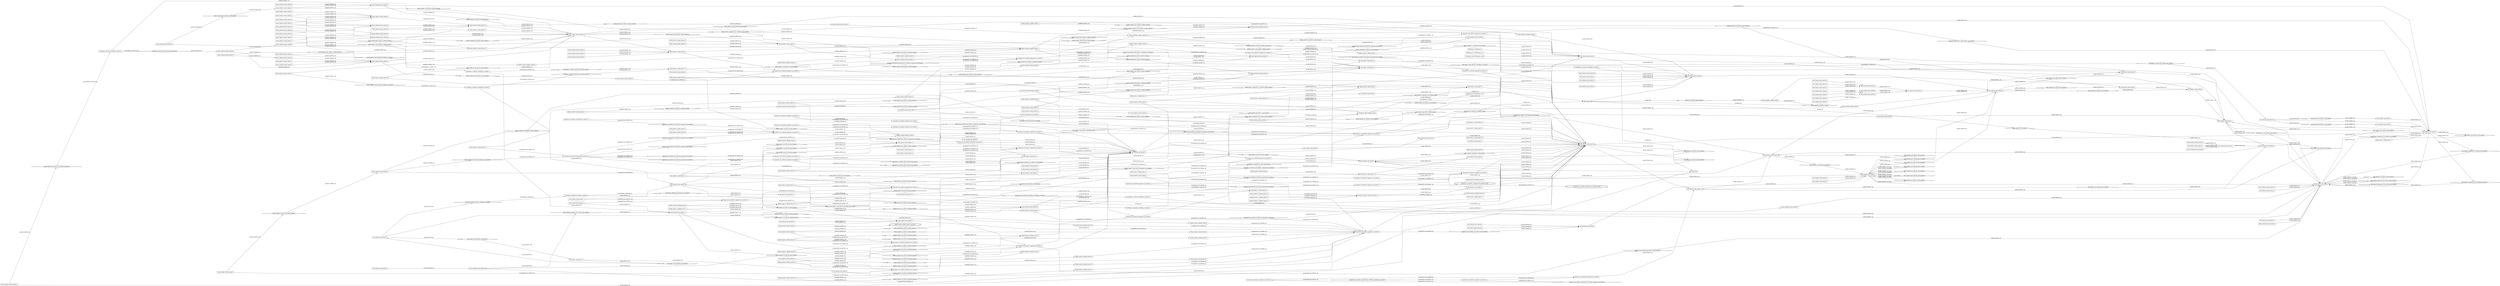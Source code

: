 digraph G {
  splines=polyline;
  rankdir=LR;
  "Thing" [ label="\"Thing::Thing\"" shape="box" ];
  "HOSO_0000060" [ label="\"HOSO_0000060::HOSO_0000060\"" shape="box" ];
  "OpenLHS-Core_0000028" [ label="\"OpenLHS-Core_0000028::OpenLHS-Core_0000028\"" shape="box" ];
  "IAO_0020010" [ label="\"IAO_0020010::IAO_0020010\"" shape="box" ];
  "HOSO_0000004" [ label="\"HOSO_0000004::HOSO_0000004\"" shape="box" ];
  "HOSO_0000016" [ label="\"HOSO_0000016::HOSO_0000016\"" shape="box" ];
  "HOSO_0000137" [ label="\"HOSO_0000137::HOSO_0000137\"" shape="box" ];
  "PDRO_0000116" [ label="\"PDRO_0000116::PDRO_0000116\"" shape="box" ];
  "HOSO_0000125" [ label="\"HOSO_0000125::HOSO_0000125\"" shape="box" ];
  "OpenLHS-Core_0000060" [ label="\"OpenLHS-Core_0000060::OpenLHS-Core_0000060\"" shape="box" ];
  "BFO_0000024" [ label="\"BFO_0000024::BFO_0000024\"" shape="box" ];
  "BFO_0000145" [ label="\"BFO_0000145::BFO_0000145\"" shape="box" ];
  "HOSO_0000028" [ label="\"HOSO_0000028::HOSO_0000028\"" shape="box" ];
  "HEPRO_0000104" [ label="\"HEPRO_0000104::HEPRO_0000104\"" shape="box" ];
  "HEPRO_0000007" [ label="\"HEPRO_0000007::HEPRO_0000007\"" shape="box" ];
  "HEPRO_0000128" [ label="\"HEPRO_0000128::HEPRO_0000128\"" shape="box" ];
  "HOSO_0000061" [ label="\"HOSO_0000061::HOSO_0000061\"" shape="box" ];
  "OpenLHS-Core_0000029" [ label="\"OpenLHS-Core_0000029::OpenLHS-Core_0000029\"" shape="box" ];
  "OBI_0100026" [ label="\"OBI_0100026::OBI_0100026\"" shape="box" ];
  "ONTORELA_Cdb7d47d" [ label="\"ONTORELA_Cdb7d47d::ONTORELA_Cdb7d47d\"" shape="box" ];
  "HOSO_0000102" [ label="\"HOSO_0000102::HOSO_0000102\"" shape="box" ];
  "PDRO_0000115" [ label="\"PDRO_0000115::PDRO_0000115\"" shape="box" ];
  "IAO_0000109" [ label="\"IAO_0000109::IAO_0000109\"" shape="box" ];
  "HOSO_0000126" [ label="\"HOSO_0000126::HOSO_0000126\"" shape="box" ];
  "NCBITaxon_2759" [ label="\"NCBITaxon_2759::NCBITaxon_2759\"" shape="box" ];
  "BFO_0000146" [ label="\"BFO_0000146::BFO_0000146\"" shape="box" ];
  "HOSO_0000138" [ label="\"HOSO_0000138::HOSO_0000138\"" shape="box" ];
  "BFO_0000001" [ label="\"BFO_0000001::BFO_0000001\"" shape="box" ];
  "HOSO_0000017" [ label="\"HOSO_0000017::HOSO_0000017\"" shape="box" ];
  "HOSO_0000029" [ label="\"HOSO_0000029::HOSO_0000029\"" shape="box" ];
  "HEPRO_0000103" [ label="\"HEPRO_0000103::HEPRO_0000103\"" shape="box" ];
  "HEPRO_0000006" [ label="\"HEPRO_0000006::HEPRO_0000006\"" shape="box" ];
  "HEPRO_0000127" [ label="\"HEPRO_0000127::HEPRO_0000127\"" shape="box" ];
  "OMRSE_00000211" [ label="\"OMRSE_00000211::OMRSE_00000211\"" shape="box" ];
  "ONTORELA_C73b67cf5" [ label="\"ONTORELA_C73b67cf5::ONTORELA_C73b67cf5\"" shape="box" ];
  "HOSO_0000026" [ label="\"HOSO_0000026::HOSO_0000026\"" shape="box" ];
  "PDRO_0000114" [ label="\"PDRO_0000114::PDRO_0000114\"" shape="box" ];
  "HOSO_0000038" [ label="\"HOSO_0000038::HOSO_0000038\"" shape="box" ];
  "HOSO_0000123" [ label="\"HOSO_0000123::HOSO_0000123\"" shape="box" ];
  "HOSO_0000014" [ label="\"HOSO_0000014::HOSO_0000014\"" shape="box" ];
  "BFO_0000034" [ label="\"BFO_0000034::BFO_0000034\"" shape="box" ];
  "HEPRO_0000102" [ label="\"HEPRO_0000102::HEPRO_0000102\"" shape="box" ];
  "OMRSE_00000061" [ label="\"OMRSE_00000061::OMRSE_00000061\"" shape="box" ];
  "HEPRO_0000005" [ label="\"HEPRO_0000005::HEPRO_0000005\"" shape="box" ];
  "HEPRO_0000017" [ label="\"HEPRO_0000017::HEPRO_0000017\"" shape="box" ];
  "OMRSE_00000212" [ label="\"OMRSE_00000212::OMRSE_00000212\"" shape="box" ];
  "HOSO_0000124" [ label="\"HOSO_0000124::HOSO_0000124\"" shape="box" ];
  "IOIO_0000006" [ label="\"IOIO_0000006::IOIO_0000006\"" shape="box" ];
  "HOSO_0000003" [ label="\"HOSO_0000003::HOSO_0000003\"" shape="box" ];
  "OpenLHS-Core_0000051" [ label="\"OpenLHS-Core_0000051::OpenLHS-Core_0000051\"" shape="box" ];
  "ONTORELA_C6a3e089c" [ label="\"ONTORELA_C6a3e089c::ONTORELA_C6a3e089c\"" shape="box" ];
  "HOSO_0000100" [ label="\"HOSO_0000100::HOSO_0000100\"" shape="box" ];
  "BFO_0000035" [ label="\"BFO_0000035::BFO_0000035\"" shape="box" ];
  "BFO_0000011" [ label="\"BFO_0000011::BFO_0000011\"" shape="box" ];
  "BFO_0000023" [ label="\"BFO_0000023::BFO_0000023\"" shape="box" ];
  "BFO_0000144" [ label="\"BFO_0000144::BFO_0000144\"" shape="box" ];
  "HOSO_0000039" [ label="\"HOSO_0000039::HOSO_0000039\"" shape="box" ];
  "HEPRO_0000101" [ label="\"HEPRO_0000101::HEPRO_0000101\"" shape="box" ];
  "IAO_0020000" [ label="\"IAO_0020000::IAO_0020000\"" shape="box" ];
  "OMRSE_00000062" [ label="\"OMRSE_00000062::OMRSE_00000062\"" shape="box" ];
  "HEPRO_0000004" [ label="\"HEPRO_0000004::HEPRO_0000004\"" shape="box" ];
  "HEPRO_0000125" [ label="\"HEPRO_0000125::HEPRO_0000125\"" shape="box" ];
  "IAO_0000033" [ label="\"IAO_0000033::IAO_0000033\"" shape="box" ];
  "HEPRO_0000016" [ label="\"HEPRO_0000016::HEPRO_0000016\"" shape="box" ];
  "HOSO_0000040" [ label="\"HOSO_0000040::HOSO_0000040\"" shape="box" ];
  "HOSO_0000052" [ label="\"HOSO_0000052::HOSO_0000052\"" shape="box" ];
  "OpenLHS-Core_0000024" [ label="\"OpenLHS-Core_0000024::OpenLHS-Core_0000024\"" shape="box" ];
  "OpenLHS-Core_0000036" [ label="\"OpenLHS-Core_0000036::OpenLHS-Core_0000036\"" shape="box" ];
  "OpenLHS-Core_0000012" [ label="\"OpenLHS-Core_0000012::OpenLHS-Core_0000012\"" shape="box" ];
  "IOIO_0000005" [ label="\"IOIO_0000005::IOIO_0000005\"" shape="box" ];
  "PDRO_0000112" [ label="\"PDRO_0000112::PDRO_0000112\"" shape="box" ];
  "HOSO_0000008" [ label="\"HOSO_0000008::HOSO_0000008\"" shape="box" ];
  "BFO_0000020" [ label="\"BFO_0000020::BFO_0000020\"" shape="box" ];
  "BFO_0000141" [ label="\"BFO_0000141::BFO_0000141\"" shape="box" ];
  "ONTORELA_C2875fe2d" [ label="\"ONTORELA_C2875fe2d::ONTORELA_C2875fe2d\"" shape="box" ];
  "HOSO_0000041" [ label="\"HOSO_0000041::HOSO_0000041\"" shape="box" ];
  "IOIO_0000004" [ label="\"IOIO_0000004::IOIO_0000004\"" shape="box" ];
  "OpenLHS-Core_0000013" [ label="\"OpenLHS-Core_0000013::OpenLHS-Core_0000013\"" shape="box" ];
  "IAO_0000646" [ label="\"IAO_0000646::IAO_0000646\"" shape="box" ];
  "OpenLHS-Core_0000025" [ label="\"OpenLHS-Core_0000025::OpenLHS-Core_0000025\"" shape="box" ];
  "OBI_0000245" [ label="\"OBI_0000245::OBI_0000245\"" shape="box" ];
  "PDRO_0000111" [ label="\"PDRO_0000111::PDRO_0000111\"" shape="box" ];
  "HOSO_0000053" [ label="\"HOSO_0000053::HOSO_0000053\"" shape="box" ];
  "Agent" [ label="\"Agent::Agent\"" shape="box" ];
  "HEPRO_0000030" [ label="\"HEPRO_0000030::HEPRO_0000030\"" shape="box" ];
  "HOSO_0000009" [ label="\"HOSO_0000009::HOSO_0000009\"" shape="box" ];
  "BFO_0000142" [ label="\"BFO_0000142::BFO_0000142\"" shape="box" ];
  "HOSO_0000062" [ label="\"HOSO_0000062::HOSO_0000062\"" shape="box" ];
  "IAO_0000027" [ label="\"IAO_0000027::IAO_0000027\"" shape="box" ];
  "HOSO_0000050" [ label="\"HOSO_0000050::HOSO_0000050\"" shape="box" ];
  "IOIO_0000003" [ label="\"IOIO_0000003::IOIO_0000003\"" shape="box" ];
  "OpenLHS-Core_0000026" [ label="\"OpenLHS-Core_0000026::OpenLHS-Core_0000026\"" shape="box" ];
  "IOIO_0000015" [ label="\"IOIO_0000015::IOIO_0000015\"" shape="box" ];
  "IAO_0020020" [ label="\"IAO_0020020::IAO_0020020\"" shape="box" ];
  "BFO_0000030" [ label="\"BFO_0000030::BFO_0000030\"" shape="box" ];
  "OGMS_0000060" [ label="\"OGMS_0000060::OGMS_0000060\"" shape="box" ];
  "HOSO_0000103" [ label="\"HOSO_0000103::HOSO_0000103\"" shape="box" ];
  "PDRO_0000110" [ label="\"PDRO_0000110::PDRO_0000110\"" shape="box" ];
  "OGMS_0000061" [ label="\"OGMS_0000061::OGMS_0000061\"" shape="box" ];
  "HOSO_0000139" [ label="\"HOSO_0000139::HOSO_0000139\"" shape="box" ];
  "HOSO_0000006" [ label="\"HOSO_0000006::HOSO_0000006\"" shape="box" ];
  "HOSO_0000018" [ label="\"HOSO_0000018::HOSO_0000018\"" shape="box" ];
  "OGMS_0000102" [ label="\"OGMS_0000102::OGMS_0000102\"" shape="box" ];
  "HOSO_0000051" [ label="\"HOSO_0000051::HOSO_0000051\"" shape="box" ];
  "HEPRO_0000009" [ label="\"HEPRO_0000009::HEPRO_0000009\"" shape="box" ];
  "HOSO_0000063" [ label="\"HOSO_0000063::HOSO_0000063\"" shape="box" ];
  "ONTORELA_C624fa67d" [ label="\"ONTORELA_C624fa67d::ONTORELA_C624fa67d\"" shape="box" ];
  "IOIO_0000014" [ label="\"IOIO_0000014::IOIO_0000014\"" shape="box" ];
  "OMRSE_00000204" [ label="\"OMRSE_00000204::OMRSE_00000204\"" shape="box" ];
  "OpenLHS-Core_0000027" [ label="\"OpenLHS-Core_0000027::OpenLHS-Core_0000027\"" shape="box" ];
  "IOIO_0000002" [ label="\"IOIO_0000002::IOIO_0000002\"" shape="box" ];
  "BFO_0000140" [ label="\"BFO_0000140::BFO_0000140\"" shape="box" ];
  "HOSO_0000019" [ label="\"HOSO_0000019::HOSO_0000019\"" shape="box" ];
  "BFO_0000031" [ label="\"BFO_0000031::BFO_0000031\"" shape="box" ];
  "NCBITaxon_10239" [ label="\"NCBITaxon_10239::NCBITaxon_10239\"" shape="box" ];
  "HEPRO_0000105" [ label="\"HEPRO_0000105::HEPRO_0000105\"" shape="box" ];
  "HEPRO_0000008" [ label="\"HEPRO_0000008::HEPRO_0000008\"" shape="box" ];
  "HEPRO_0000129" [ label="\"HEPRO_0000129::HEPRO_0000129\"" shape="box" ];
  "IAO_0000005" [ label="\"IAO_0000005::IAO_0000005\"" shape="box" ];
  "IOIO_0000001" [ label="\"IOIO_0000001::IOIO_0000001\"" shape="box" ];
  "IOIO_0000013" [ label="\"IOIO_0000013::IOIO_0000013\"" shape="box" ];
  "OpenLHS-Core_0000044" [ label="\"OpenLHS-Core_0000044::OpenLHS-Core_0000044\"" shape="box" ];
  "BFO_0000040" [ label="\"BFO_0000040::BFO_0000040\"" shape="box" ];
  "OpenLHS-Core_0000056" [ label="\"OpenLHS-Core_0000056::OpenLHS-Core_0000056\"" shape="box" ];
  "OMRSE_00000209" [ label="\"OMRSE_00000209::OMRSE_00000209\"" shape="box" ];
  "HOSO_0000068" [ label="\"HOSO_0000068::HOSO_0000068\"" shape="box" ];
  "OpenLHS-Core_0000020" [ label="\"OpenLHS-Core_0000020::OpenLHS-Core_0000020\"" shape="box" ];
  "HOSO_0000044" [ label="\"HOSO_0000044::HOSO_0000044\"" shape="box" ];
  "HOSO_0000056" [ label="\"HOSO_0000056::HOSO_0000056\"" shape="box" ];
  "HOSO_0000032" [ label="\"HOSO_0000032::HOSO_0000032\"" shape="box" ];
  "HEPRO_0000011" [ label="\"HEPRO_0000011::HEPRO_0000011\"" shape="box" ];
  "HEPRO_0000023" [ label="\"HEPRO_0000023::HEPRO_0000023\"" shape="box" ];
  "BFO_0000008" [ label="\"BFO_0000008::BFO_0000008\"" shape="box" ];
  "IOIO_0000012" [ label="\"IOIO_0000012::IOIO_0000012\"" shape="box" ];
  "OpenLHS-Core_0000057" [ label="\"OpenLHS-Core_0000057::OpenLHS-Core_0000057\"" shape="box" ];
  "IAO_0000028" [ label="\"IAO_0000028::IAO_0000028\"" shape="box" ];
  "OpenLHS-Core_0000033" [ label="\"OpenLHS-Core_0000033::OpenLHS-Core_0000033\"" shape="box" ];
  "OpenLHS-Core_0000045" [ label="\"OpenLHS-Core_0000045::OpenLHS-Core_0000045\"" shape="box" ];
  "SEPIO_0000187" [ label="\"SEPIO_0000187::SEPIO_0000187\"" shape="box" ];
  "HOSO_0000069" [ label="\"HOSO_0000069::HOSO_0000069\"" shape="box" ];
  "OpenLHS-Core_0000021" [ label="\"OpenLHS-Core_0000021::OpenLHS-Core_0000021\"" shape="box" ];
  "HOSO_0000033" [ label="\"HOSO_0000033::HOSO_0000033\"" shape="box" ];
  "HOSO_0000142" [ label="\"HOSO_0000142::HOSO_0000142\"" shape="box" ];
  "HOSO_0000045" [ label="\"HOSO_0000045::HOSO_0000045\"" shape="box" ];
  "HEPRO_0000010" [ label="\"HEPRO_0000010::HEPRO_0000010\"" shape="box" ];
  "OGMS_0000086" [ label="\"OGMS_0000086::OGMS_0000086\"" shape="box" ];
  "HEPRO_0000022" [ label="\"HEPRO_0000022::HEPRO_0000022\"" shape="box" ];
  "BFO_0000009" [ label="\"BFO_0000009::BFO_0000009\"" shape="box" ];
  "IOIO_0000011" [ label="\"IOIO_0000011::IOIO_0000011\"" shape="box" ];
  "IAO_0000104" [ label="\"IAO_0000104::IAO_0000104\"" shape="box" ];
  "HOSO_0000030" [ label="\"HOSO_0000030::HOSO_0000030\"" shape="box" ];
  "IAO_0000310" [ label="\"IAO_0000310::IAO_0000310\"" shape="box" ];
  "IAO_0000007" [ label="\"IAO_0000007::IAO_0000007\"" shape="box" ];
  "NCBITaxon_2" [ label="\"NCBITaxon_2::NCBITaxon_2\"" shape="box" ];
  "ONTORELA_C3f6f3e4f" [ label="\"ONTORELA_C3f6f3e4f::ONTORELA_C3f6f3e4f\"" shape="box" ];
  "OpenLHS-Core_0000022" [ label="\"OpenLHS-Core_0000022::OpenLHS-Core_0000022\"" shape="box" ];
  "OpenLHS-Core_0000034" [ label="\"OpenLHS-Core_0000034::OpenLHS-Core_0000034\"" shape="box" ];
  "OpenLHS-Core_0000010" [ label="\"OpenLHS-Core_0000010::OpenLHS-Core_0000010\"" shape="box" ];
  "SEPIO_0000174" [ label="\"SEPIO_0000174::SEPIO_0000174\"" shape="box" ];
  "HOSO_0000042" [ label="\"HOSO_0000042::HOSO_0000042\"" shape="box" ];
  "HOSO_0000054" [ label="\"HOSO_0000054::HOSO_0000054\"" shape="box" ];
  "OBI_0000011" [ label="\"OBI_0000011::OBI_0000011\"" shape="box" ];
  "HEPRO_0000130" [ label="\"HEPRO_0000130::HEPRO_0000130\"" shape="box" ];
  "HEPRO_0000021" [ label="\"HEPRO_0000021::HEPRO_0000021\"" shape="box" ];
  "BFO_0000006" [ label="\"BFO_0000006::BFO_0000006\"" shape="box" ];
  "BFO_0000018" [ label="\"BFO_0000018::BFO_0000018\"" shape="box" ];
  "IOIO_0000010" [ label="\"IOIO_0000010::IOIO_0000010\"" shape="box" ];
  "HOSO_0000140" [ label="\"HOSO_0000140::HOSO_0000140\"" shape="box" ];
  "OpenLHS-Core_0000035" [ label="\"OpenLHS-Core_0000035::OpenLHS-Core_0000035\"" shape="box" ];
  "OpenLHS-Core_0000011" [ label="\"OpenLHS-Core_0000011::OpenLHS-Core_0000011\"" shape="box" ];
  "OpenLHS-Core_0000023" [ label="\"OpenLHS-Core_0000023::OpenLHS-Core_0000023\"" shape="box" ];
  "HOSO_0000055" [ label="\"HOSO_0000055::HOSO_0000055\"" shape="box" ];
  "ONTORELA_C5c900f41" [ label="\"ONTORELA_C5c900f41::ONTORELA_C5c900f41\"" shape="box" ];
  "HOSO_0000067" [ label="\"HOSO_0000067::HOSO_0000067\"" shape="box" ];
  "HOSO_0000031" [ label="\"HOSO_0000031::HOSO_0000031\"" shape="box" ];
  "HOSO_0000043" [ label="\"HOSO_0000043::HOSO_0000043\"" shape="box" ];
  "HEPRO_0000020" [ label="\"HEPRO_0000020::HEPRO_0000020\"" shape="box" ];
  "OGMS_0000129" [ label="\"OGMS_0000129::OGMS_0000129\"" shape="box" ];
  "BFO_0000019" [ label="\"BFO_0000019::BFO_0000019\"" shape="box" ];
  "IOIO_0000021" [ label="\"IOIO_0000021::IOIO_0000021\"" shape="box" ];
  "IAO_0000300" [ label="\"IAO_0000300::IAO_0000300\"" shape="box" ];
  "IAO_0000578" [ label="\"IAO_0000578::IAO_0000578\"" shape="box" ];
  "HOSO_0000048" [ label="\"HOSO_0000048::HOSO_0000048\"" shape="box" ];
  "HOSO_0000145" [ label="\"HOSO_0000145::HOSO_0000145\"" shape="box" ];
  "NCBITaxon_2157" [ label="\"NCBITaxon_2157::NCBITaxon_2157\"" shape="box" ];
  "HOSO_0000036" [ label="\"HOSO_0000036::HOSO_0000036\"" shape="box" ];
  "OpenLHS-Core_0000052" [ label="\"OpenLHS-Core_0000052::OpenLHS-Core_0000052\"" shape="box" ];
  "HOSO_0000012" [ label="\"HOSO_0000012::HOSO_0000012\"" shape="box" ];
  "HOSO_0000121" [ label="\"HOSO_0000121::HOSO_0000121\"" shape="box" ];
  "BFO_0000004" [ label="\"BFO_0000004::BFO_0000004\"" shape="box" ];
  "BFO_0000016" [ label="\"BFO_0000016::BFO_0000016\"" shape="box" ];
  "PDRO_0000109" [ label="\"PDRO_0000109::PDRO_0000109\"" shape="box" ];
  "NCBITaxon_9606" [ label="\"NCBITaxon_9606::NCBITaxon_9606\"" shape="box" ];
  "HDRN_0000002" [ label="\"HDRN_0000002::HDRN_0000002\"" shape="box" ];
  "OGMS_0000031" [ label="\"OGMS_0000031::OGMS_0000031\"" shape="box" ];
  "HEPRO_0000100" [ label="\"HEPRO_0000100::HEPRO_0000100\"" shape="box" ];
  "HEPRO_0000003" [ label="\"HEPRO_0000003::HEPRO_0000003\"" shape="box" ];
  "HEPRO_0000015" [ label="\"HEPRO_0000015::HEPRO_0000015\"" shape="box" ];
  "BFO_0000028" [ label="\"BFO_0000028::BFO_0000028\"" shape="box" ];
  "OMRSE_00000210" [ label="\"OMRSE_00000210::OMRSE_00000210\"" shape="box" ];
  "OpenLHS-Core_0000009" [ label="\"OpenLHS-Core_0000009::OpenLHS-Core_0000009\"" shape="box" ];
  "PDRO_0000042" [ label="\"PDRO_0000042::PDRO_0000042\"" shape="box" ];
  "IAO_0000577" [ label="\"IAO_0000577::IAO_0000577\"" shape="box" ];
  "IOIO_0000020" [ label="\"IOIO_0000020::IOIO_0000020\"" shape="box" ];
  "HOSO_0000037" [ label="\"HOSO_0000037::HOSO_0000037\"" shape="box" ];
  "HOSO_0000049" [ label="\"HOSO_0000049::HOSO_0000049\"" shape="box" ];
  "OpenLHS-Core_0000053" [ label="\"OpenLHS-Core_0000053::OpenLHS-Core_0000053\"" shape="box" ];
  "HOSO_0000013" [ label="\"HOSO_0000013::HOSO_0000013\"" shape="box" ];
  "OpenLHS-Core_0000065" [ label="\"OpenLHS-Core_0000065::OpenLHS-Core_0000065\"" shape="box" ];
  "BFO_0000182" [ label="\"BFO_0000182::BFO_0000182\"" shape="box" ];
  "HOSO_0000122" [ label="\"HOSO_0000122::HOSO_0000122\"" shape="box" ];
  "OBI_0000260" [ label="\"OBI_0000260::OBI_0000260\"" shape="box" ];
  "HDRN_0000003" [ label="\"HDRN_0000003::HDRN_0000003\"" shape="box" ];
  "HEPRO_0000014" [ label="\"HEPRO_0000014::HEPRO_0000014\"" shape="box" ];
  "BFO_0000017" [ label="\"BFO_0000017::BFO_0000017\"" shape="box" ];
  "BFO_0000029" [ label="\"BFO_0000029::BFO_0000029\"" shape="box" ];
  "PDRO_0000041" [ label="\"PDRO_0000041::PDRO_0000041\"" shape="box" ];
  "HOSO_0000046" [ label="\"HOSO_0000046::HOSO_0000046\"" shape="box" ];
  "OpenLHS-Core_0000054" [ label="\"OpenLHS-Core_0000054::OpenLHS-Core_0000054\"" shape="box" ];
  "HOSO_0000022" [ label="\"HOSO_0000022::HOSO_0000022\"" shape="box" ];
  "AgentCapability" [ label="\"AgentCapability::AgentCapability\"" shape="box" ];
  "OpenLHS-Core_0000030" [ label="\"OpenLHS-Core_0000030::OpenLHS-Core_0000030\"" shape="box" ];
  "HOSO_0000034" [ label="\"HOSO_0000034::HOSO_0000034\"" shape="box" ];
  "HOSO_0000010" [ label="\"HOSO_0000010::HOSO_0000010\"" shape="box" ];
  "BFO_0000026" [ label="\"BFO_0000026::BFO_0000026\"" shape="box" ];
  "BFO_0000147" [ label="\"BFO_0000147::BFO_0000147\"" shape="box" ];
  "OGMS_0000142" [ label="\"OGMS_0000142::OGMS_0000142\"" shape="box" ];
  "BFO_0000038" [ label="\"BFO_0000038::BFO_0000038\"" shape="box" ];
  "OGMS_0000045" [ label="\"OGMS_0000045::OGMS_0000045\"" shape="box" ];
  "BFO_0000002" [ label="\"BFO_0000002::BFO_0000002\"" shape="box" ];
  "HEPRO_0000001" [ label="\"HEPRO_0000001::HEPRO_0000001\"" shape="box" ];
  "IAO_0000030" [ label="\"IAO_0000030::IAO_0000030\"" shape="box" ];
  "HEPRO_0000013" [ label="\"HEPRO_0000013::HEPRO_0000013\"" shape="box" ];
  "HEPRO_0000025" [ label="\"HEPRO_0000025::HEPRO_0000025\"" shape="box" ];
  "PDRO_0000040" [ label="\"PDRO_0000040::PDRO_0000040\"" shape="box" ];
  "IAO_0000422" [ label="\"IAO_0000422::IAO_0000422\"" shape="box" ];
  "IAO_0000579" [ label="\"IAO_0000579::IAO_0000579\"" shape="box" ];
  "OpenLHS-Core_0000055" [ label="\"OpenLHS-Core_0000055::OpenLHS-Core_0000055\"" shape="box" ];
  "OpenLHS-Core_0000031" [ label="\"OpenLHS-Core_0000031::OpenLHS-Core_0000031\"" shape="box" ];
  "HOSO_0000035" [ label="\"HOSO_0000035::HOSO_0000035\"" shape="box" ];
  "OpenLHS-Core_0000043" [ label="\"OpenLHS-Core_0000043::OpenLHS-Core_0000043\"" shape="box" ];
  "HOSO_0000047" [ label="\"HOSO_0000047::HOSO_0000047\"" shape="box" ];
  "PDRO_0000117" [ label="\"PDRO_0000117::PDRO_0000117\"" shape="box" ];
  "HOSO_0000011" [ label="\"HOSO_0000011::HOSO_0000011\"" shape="box" ];
  "HOSO_0000120" [ label="\"HOSO_0000120::HOSO_0000120\"" shape="box" ];
  "HOSO_0000023" [ label="\"HOSO_0000023::HOSO_0000023\"" shape="box" ];
  "BFO_0000015" [ label="\"BFO_0000015::BFO_0000015\"" shape="box" ];
  "BFO_0000027" [ label="\"BFO_0000027::BFO_0000027\"" shape="box" ];
  "BFO_0000148" [ label="\"BFO_0000148::BFO_0000148\"" shape="box" ];
  "BFO_0000003" [ label="\"BFO_0000003::BFO_0000003\"" shape="box" ];
  "OGMS_0000020" [ label="\"OGMS_0000020::OGMS_0000020\"" shape="box" ];
  "OGMS_0000141" [ label="\"OGMS_0000141::OGMS_0000141\"" shape="box" ];
  "HEPRO_0000012" [ label="\"HEPRO_0000012::HEPRO_0000012\"" shape="box" ];
  "OpenLHS-Core_0000057_OpenLHS-Core_0000058_string" [ label="\"OpenLHS-Core_0000057_OpenLHS-Core_0000058_string\"" shape="doubleoctagon" ];
  "OpenLHS-Core_0000054_OpenLHS-Core_0000059_Literal" [ label="\"OpenLHS-Core_0000054_OpenLHS-Core_0000059_Literal\"" shape="doubleoctagon" ];
  "HDRN_0000003_HDRN_0000001_dateTime" [ label="\"HDRN_0000003_HDRN_0000001_dateTime\"" shape="doubleoctagon" ];
  "HOSO_0000060_IAO_0000136_HOSO_0000062" [ label="\"HOSO_0000060_IAO_0000136_HOSO_0000062\"" shape="Mdiamond" ];
  "OpenLHS-Core_0000028_OBI_0000312_OpenLHS-Core_0000035" [ label="\"OpenLHS-Core_0000028_OBI_0000312_OpenLHS-Core_0000035\"" shape="Mdiamond" ];
  "IAO_0020010_OBI_0000299_IAO_0020000" [ label="\"IAO_0020010_OBI_0000299_IAO_0020000\"" shape="Mdiamond" ];
  "HOSO_0000137_IAO_0000235_HOSO_0000003" [ label="\"HOSO_0000137_IAO_0000235_HOSO_0000003\"" shape="Mdiamond" ];
  "HOSO_0000028_BFO_0000051_HOSO_0000014" [ label="\"HOSO_0000028_BFO_0000051_HOSO_0000014\"" shape="Mdiamond" ];
  "HEPRO_0000007_OBI_0000312_HEPRO_0000006" [ label="\"HEPRO_0000007_OBI_0000312_HEPRO_0000006\"" shape="Mdiamond" ];
  "HEPRO_0000128_RO_0002180_HEPRO_0000130" [ label="\"HEPRO_0000128_RO_0002180_HEPRO_0000130\"" shape="Mdiamond" ];
  "ONTORELA_Cdb7d47d_RO_0002090_HOSO_0000038" [ label="\"ONTORELA_Cdb7d47d_RO_0002090_HOSO_0000038\"" shape="Mdiamond" ];
  "HOSO_0000138_IAO_0000219_HOSO_0000009" [ label="\"HOSO_0000138_IAO_0000219_HOSO_0000009\"" shape="Mdiamond" ];
  "BFO_0000001_IAO_0000235_IAO_0000030" [ label="\"BFO_0000001_IAO_0000235_IAO_0000030\"" shape="Mdiamond" ];
  "HEPRO_0000006_OBI_0000293_HEPRO_0000008" [ label="\"HEPRO_0000006_OBI_0000293_HEPRO_0000008\"" shape="Mdiamond" ];
  "HEPRO_0000127_RO_0002180_HEPRO_0000129" [ label="\"HEPRO_0000127_RO_0002180_HEPRO_0000129\"" shape="Mdiamond" ];
  "ONTORELA_C73b67cf5_BFO_0000055_OpenLHS-Core_0000043" [ label="\"ONTORELA_C73b67cf5_BFO_0000055_OpenLHS-Core_0000043\"" shape="Mdiamond" ];
  "HEPRO_0000017_IAO_0000136_OpenLHS-Core_0000060" [ label="\"HEPRO_0000017_IAO_0000136_OpenLHS-Core_0000060\"" shape="Mdiamond" ];
  "HOSO_0000124_RO_0002180_HOSO_0000126" [ label="\"HOSO_0000124_RO_0002180_HOSO_0000126\"" shape="Mdiamond" ];
  "HOSO_0000124_RO_0002180_HOSO_0000100" [ label="\"HOSO_0000124_RO_0002180_HOSO_0000100\"" shape="Mdiamond" ];
  "IOIO_0000006_OpenLHS-Core_0000070_IOIO_0000003" [ label="\"IOIO_0000006_OpenLHS-Core_0000070_IOIO_0000003\"" shape="Mdiamond" ];
  "HOSO_0000003_IAO_0000219_OBI_0100026" [ label="\"HOSO_0000003_IAO_0000219_OBI_0100026\"" shape="Mdiamond" ];
  "OpenLHS-Core_0000051_IAO_0000136_BFO_0000002" [ label="\"OpenLHS-Core_0000051_IAO_0000136_BFO_0000002\"" shape="Mdiamond" ];
  "ONTORELA_C6a3e089c_has_agent_OBI_0000245" [ label="\"ONTORELA_C6a3e089c_has_agent_OBI_0000245\"" shape="Mdiamond" ];
  "HOSO_0000039_IAO_0000136_ONTORELA_Cdb7d47d" [ label="\"HOSO_0000039_IAO_0000136_ONTORELA_Cdb7d47d\"" shape="Mdiamond" ];
  "IAO_0020000_IAO_0000219_BFO_0000001" [ label="\"IAO_0020000_IAO_0000219_BFO_0000001\"" shape="Mdiamond" ];
  "IAO_0020000_OBI_0000312_IAO_0020010" [ label="\"IAO_0020000_OBI_0000312_IAO_0020010\"" shape="Mdiamond" ];
  "OMRSE_00000062_RO_0000053_BFO_0000034" [ label="\"OMRSE_00000062_RO_0000053_BFO_0000034\"" shape="Mdiamond" ];
  "OMRSE_00000062_OMRSE_00000068_OBI_0000245" [ label="\"OMRSE_00000062_OMRSE_00000068_OBI_0000245\"" shape="Mdiamond" ];
  "HEPRO_0000004_OpenLHS-Core_0000067_HEPRO_0000030" [ label="\"HEPRO_0000004_OpenLHS-Core_0000067_HEPRO_0000030\"" shape="Mdiamond" ];
  "HEPRO_0000004_RO_0002018_HEPRO_0000005" [ label="\"HEPRO_0000004_RO_0002018_HEPRO_0000005\"" shape="Mdiamond" ];
  "HEPRO_0000125_RO_0002180_IOIO_0000013" [ label="\"HEPRO_0000125_RO_0002180_IOIO_0000013\"" shape="Mdiamond" ];
  "HEPRO_0000125_RO_0002180_HEPRO_0000017" [ label="\"HEPRO_0000125_RO_0002180_HEPRO_0000017\"" shape="Mdiamond" ];
  "IAO_0000033_OpenLHS-Core_0000007_BFO_0000015" [ label="\"IAO_0000033_OpenLHS-Core_0000007_BFO_0000015\"" shape="Mdiamond" ];
  "IAO_0000033_OpenLHS-Core_0000066_BFO_0000015" [ label="\"IAO_0000033_OpenLHS-Core_0000066_BFO_0000015\"" shape="Mdiamond" ];
  "IAO_0000033_IAO_0000136_BFO_0000017" [ label="\"IAO_0000033_IAO_0000136_BFO_0000017\"" shape="Mdiamond" ];
  "HEPRO_0000016_IAO_0000136_HEPRO_0000005" [ label="\"HEPRO_0000016_IAO_0000136_HEPRO_0000005\"" shape="Mdiamond" ];
  "OpenLHS-Core_0000024_BFO_0000050_IAO_0000422" [ label="\"OpenLHS-Core_0000024_BFO_0000050_IAO_0000422\"" shape="Mdiamond" ];
  "OpenLHS-Core_0000036_OpenLHS-Core_0000067_OpenLHS-Core_0000028" [ label="\"OpenLHS-Core_0000036_OpenLHS-Core_0000067_OpenLHS-Core_0000028\"" shape="Mdiamond" ];
  "OpenLHS-Core_0000012_OpenLHS-Core_0000008_OpenLHS-Core_0000013" [ label="\"OpenLHS-Core_0000012_OpenLHS-Core_0000008_OpenLHS-Core_0000013\"" shape="Mdiamond" ];
  "IOIO_0000005_OpenLHS-Core_0000070_IOIO_0000001" [ label="\"IOIO_0000005_OpenLHS-Core_0000070_IOIO_0000001\"" shape="Mdiamond" ];
  "HOSO_0000008_RO_0000087_HOSO_0000006" [ label="\"HOSO_0000008_RO_0000087_HOSO_0000006\"" shape="Mdiamond" ];
  "BFO_0000020_RO_0000059_BFO_0000031" [ label="\"BFO_0000020_RO_0000059_BFO_0000031\"" shape="Mdiamond" ];
  "ONTORELA_C2875fe2d_RO_0000059_IAO_0000104" [ label="\"ONTORELA_C2875fe2d_RO_0000059_IAO_0000104\"" shape="Mdiamond" ];
  "HOSO_0000041_OBI_0000299_ONTORELA_C624fa67d" [ label="\"HOSO_0000041_OBI_0000299_ONTORELA_C624fa67d\"" shape="Mdiamond" ];
  "OpenLHS-Core_0000013_OpenLHS-Core_0000001_OpenLHS-Core_0000012" [ label="\"OpenLHS-Core_0000013_OpenLHS-Core_0000001_OpenLHS-Core_0000012\"" shape="Mdiamond" ];
  "OpenLHS-Core_0000025_BFO_0000050_IAO_0000422" [ label="\"OpenLHS-Core_0000025_BFO_0000050_IAO_0000422\"" shape="Mdiamond" ];
  "PDRO_0000111_OpenLHS-Core_0000070_PDRO_0000041" [ label="\"PDRO_0000111_OpenLHS-Core_0000070_PDRO_0000041\"" shape="Mdiamond" ];
  "Agent_has_capability_AgentCapability" [ label="\"Agent_has_capability_AgentCapability\"" shape="Mdiamond" ];
  "Agent_agent_in_BFO_0000015" [ label="\"Agent_agent_in_BFO_0000015\"" shape="Mdiamond" ];
  "HOSO_0000009_RO_0002350_HOSO_0000008" [ label="\"HOSO_0000009_RO_0002350_HOSO_0000008\"" shape="Mdiamond" ];
  "HOSO_0000062_RO_0000087_HOSO_0000061" [ label="\"HOSO_0000062_RO_0000087_HOSO_0000061\"" shape="Mdiamond" ];
  "IOIO_0000003_RO_0002180_IOIO_0000006" [ label="\"IOIO_0000003_RO_0002180_IOIO_0000006\"" shape="Mdiamond" ];
  "IOIO_0000003_RO_0002180_IOIO_0000014" [ label="\"IOIO_0000003_RO_0002180_IOIO_0000014\"" shape="Mdiamond" ];
  "OpenLHS-Core_0000026_RO_0002180_OpenLHS-Core_0000023" [ label="\"OpenLHS-Core_0000026_RO_0002180_OpenLHS-Core_0000023\"" shape="Mdiamond" ];
  "IOIO_0000015_RO_0002180_IOIO_0000011" [ label="\"IOIO_0000015_RO_0002180_IOIO_0000011\"" shape="Mdiamond" ];
  "IOIO_0000015_RO_0002180_IOIO_0000014" [ label="\"IOIO_0000015_RO_0002180_IOIO_0000014\"" shape="Mdiamond" ];
  "IAO_0020020_BFO_0000051_IAO_0020000" [ label="\"IAO_0020020_BFO_0000051_IAO_0020000\"" shape="Mdiamond" ];
  "PDRO_0000110_OpenLHS-Core_0000070_PDRO_0000041" [ label="\"PDRO_0000110_OpenLHS-Core_0000070_PDRO_0000041\"" shape="Mdiamond" ];
  "HOSO_0000139_RO_0002479_HOSO_0000004" [ label="\"HOSO_0000139_RO_0002479_HOSO_0000004\"" shape="Mdiamond" ];
  "HOSO_0000063_RO_0002180_OpenLHS-Core_0000020" [ label="\"HOSO_0000063_RO_0002180_OpenLHS-Core_0000020\"" shape="Mdiamond" ];
  "HOSO_0000063_BFO_0000050_HOSO_0000060" [ label="\"HOSO_0000063_BFO_0000050_HOSO_0000060\"" shape="Mdiamond" ];
  "ONTORELA_C624fa67d_IAO_0000136_HOSO_0000137" [ label="\"ONTORELA_C624fa67d_IAO_0000136_HOSO_0000137\"" shape="Mdiamond" ];
  "IOIO_0000014_IAO_0000219_NCBITaxon_9606" [ label="\"IOIO_0000014_IAO_0000219_NCBITaxon_9606\"" shape="Mdiamond" ];
  "OpenLHS-Core_0000027_BFO_0000051_IAO_0000033" [ label="\"OpenLHS-Core_0000027_BFO_0000051_IAO_0000033\"" shape="Mdiamond" ];
  "HOSO_0000019_IAO_0000136_HOSO_0000060" [ label="\"HOSO_0000019_IAO_0000136_HOSO_0000060\"" shape="Mdiamond" ];
  "BFO_0000031_RO_0000058_BFO_0000020" [ label="\"BFO_0000031_RO_0000058_BFO_0000020\"" shape="Mdiamond" ];
  "HEPRO_0000008_OBI_0000312_HEPRO_0000005" [ label="\"HEPRO_0000008_OBI_0000312_HEPRO_0000005\"" shape="Mdiamond" ];
  "IOIO_0000001_RO_0002180_IOIO_0000014" [ label="\"IOIO_0000001_RO_0002180_IOIO_0000014\"" shape="Mdiamond" ];
  "IOIO_0000001_RO_0002180_IOIO_0000005" [ label="\"IOIO_0000001_RO_0002180_IOIO_0000005\"" shape="Mdiamond" ];
  "IOIO_0000013_IAO_0000219_OBI_0100026" [ label="\"IOIO_0000013_IAO_0000219_OBI_0100026\"" shape="Mdiamond" ];
  "OpenLHS-Core_0000044_IAO_0000136_OpenLHS-Core_0000043" [ label="\"OpenLHS-Core_0000044_IAO_0000136_OpenLHS-Core_0000043\"" shape="Mdiamond" ];
  "OpenLHS-Core_0000056_RO_0002180_OpenLHS-Core_0000057" [ label="\"OpenLHS-Core_0000056_RO_0002180_OpenLHS-Core_0000057\"" shape="Mdiamond" ];
  "OpenLHS-Core_0000056_RO_0002180_OpenLHS-Core_0000055" [ label="\"OpenLHS-Core_0000056_RO_0002180_OpenLHS-Core_0000055\"" shape="Mdiamond" ];
  "HOSO_0000068_RO_0002087_HOSO_0000012" [ label="\"HOSO_0000068_RO_0002087_HOSO_0000012\"" shape="Mdiamond" ];
  "OpenLHS-Core_0000020_RO_0002180_OpenLHS-Core_0000026" [ label="\"OpenLHS-Core_0000020_RO_0002180_OpenLHS-Core_0000026\"" shape="Mdiamond" ];
  "OpenLHS-Core_0000020_RO_0002180_OpenLHS-Core_0000025" [ label="\"OpenLHS-Core_0000020_RO_0002180_OpenLHS-Core_0000025\"" shape="Mdiamond" ];
  "OpenLHS-Core_0000020_RO_0002180_OpenLHS-Core_0000022" [ label="\"OpenLHS-Core_0000020_RO_0002180_OpenLHS-Core_0000022\"" shape="Mdiamond" ];
  "OpenLHS-Core_0000020_RO_0002180_OpenLHS-Core_0000024" [ label="\"OpenLHS-Core_0000020_RO_0002180_OpenLHS-Core_0000024\"" shape="Mdiamond" ];
  "HOSO_0000056_RO_0002180_HOSO_0000103" [ label="\"HOSO_0000056_RO_0002180_HOSO_0000103\"" shape="Mdiamond" ];
  "HOSO_0000056_RO_0002180_HOSO_0000100" [ label="\"HOSO_0000056_RO_0002180_HOSO_0000100\"" shape="Mdiamond" ];
  "HEPRO_0000011_RO_0000081_OBI_0100026" [ label="\"HEPRO_0000011_RO_0000081_OBI_0100026\"" shape="Mdiamond" ];
  "HEPRO_0000023_RO_0002180_HEPRO_0000100" [ label="\"HEPRO_0000023_RO_0002180_HEPRO_0000100\"" shape="Mdiamond" ];
  "HEPRO_0000023_RO_0002180_HEPRO_0000104" [ label="\"HEPRO_0000023_RO_0002180_HEPRO_0000104\"" shape="Mdiamond" ];
  "OpenLHS-Core_0000045_IAO_0000136_OpenLHS-Core_0000043" [ label="\"OpenLHS-Core_0000045_IAO_0000136_OpenLHS-Core_0000043\"" shape="Mdiamond" ];
  "SEPIO_0000187_OpenLHS-Core_0000005_Agent" [ label="\"SEPIO_0000187_OpenLHS-Core_0000005_Agent\"" shape="Mdiamond" ];
  "SEPIO_0000187_IAO_0000136_IAO_0000030" [ label="\"SEPIO_0000187_IAO_0000136_IAO_0000030\"" shape="Mdiamond" ];
  "OpenLHS-Core_0000021_IAO_0000235_OpenLHS-Core_0000026" [ label="\"OpenLHS-Core_0000021_IAO_0000235_OpenLHS-Core_0000026\"" shape="Mdiamond" ];
  "HOSO_0000045_OBI_0000299_ONTORELA_C5c900f41" [ label="\"HOSO_0000045_OBI_0000299_ONTORELA_C5c900f41\"" shape="Mdiamond" ];
  "HEPRO_0000022_RO_0002180_HEPRO_0000100" [ label="\"HEPRO_0000022_RO_0002180_HEPRO_0000100\"" shape="Mdiamond" ];
  "HEPRO_0000022_RO_0002180_HEPRO_0000102" [ label="\"HEPRO_0000022_RO_0002180_HEPRO_0000102\"" shape="Mdiamond" ];
  "IAO_0000104_BFO_0000051_IAO_0000005" [ label="\"IAO_0000104_BFO_0000051_IAO_0000005\"" shape="Mdiamond" ];
  "IAO_0000104_BFO_0000051_IAO_0000007" [ label="\"IAO_0000104_BFO_0000051_IAO_0000007\"" shape="Mdiamond" ];
  "HOSO_0000030_BFO_0000051_HEPRO_0000014" [ label="\"HOSO_0000030_BFO_0000051_HEPRO_0000014\"" shape="Mdiamond" ];
  "ONTORELA_C3f6f3e4f_IAO_0000219_IAO_0000579" [ label="\"ONTORELA_C3f6f3e4f_IAO_0000219_IAO_0000579\"" shape="Mdiamond" ];
  "OpenLHS-Core_0000010_RO_0000056_ONTORELA_C73b67cf5" [ label="\"OpenLHS-Core_0000010_RO_0000056_ONTORELA_C73b67cf5\"" shape="Mdiamond" ];
  "OBI_0000011_BFO_0000055_ONTORELA_C2875fe2d" [ label="\"OBI_0000011_BFO_0000055_ONTORELA_C2875fe2d\"" shape="Mdiamond" ];
  "HEPRO_0000021_RO_0002180_HEPRO_0000101" [ label="\"HEPRO_0000021_RO_0002180_HEPRO_0000101\"" shape="Mdiamond" ];
  "HEPRO_0000021_RO_0002180_HEPRO_0000105" [ label="\"HEPRO_0000021_RO_0002180_HEPRO_0000105\"" shape="Mdiamond" ];
  "HOSO_0000140_IAO_0000136_OMRSE_00000062" [ label="\"HOSO_0000140_IAO_0000136_OMRSE_00000062\"" shape="Mdiamond" ];
  "OpenLHS-Core_0000035_OBI_0000293_OpenLHS-Core_0000027" [ label="\"OpenLHS-Core_0000035_OBI_0000293_OpenLHS-Core_0000027\"" shape="Mdiamond" ];
  "OpenLHS-Core_0000035_OBI_0000293_OpenLHS-Core_0000029" [ label="\"OpenLHS-Core_0000035_OBI_0000293_OpenLHS-Core_0000029\"" shape="Mdiamond" ];
  "OpenLHS-Core_0000011_OBI_0000312_ONTORELA_C6a3e089c" [ label="\"OpenLHS-Core_0000011_OBI_0000312_ONTORELA_C6a3e089c\"" shape="Mdiamond" ];
  "HOSO_0000055_RO_0002180_HOSO_0000102" [ label="\"HOSO_0000055_RO_0002180_HOSO_0000102\"" shape="Mdiamond" ];
  "HOSO_0000055_RO_0002180_HOSO_0000100" [ label="\"HOSO_0000055_RO_0002180_HOSO_0000100\"" shape="Mdiamond" ];
  "ONTORELA_C5c900f41_IAO_0000136_HOSO_0000137" [ label="\"ONTORELA_C5c900f41_IAO_0000136_HOSO_0000137\"" shape="Mdiamond" ];
  "HOSO_0000067_IAO_0000136_HOSO_0000063" [ label="\"HOSO_0000067_IAO_0000136_HOSO_0000063\"" shape="Mdiamond" ];
  "HEPRO_0000020_RO_0002180_HEPRO_0000101" [ label="\"HEPRO_0000020_RO_0002180_HEPRO_0000101\"" shape="Mdiamond" ];
  "HEPRO_0000020_RO_0002180_HEPRO_0000103" [ label="\"HEPRO_0000020_RO_0002180_HEPRO_0000103\"" shape="Mdiamond" ];
  "IAO_0000578_BFO_0000051_IAO_0000577" [ label="\"IAO_0000578_BFO_0000051_IAO_0000577\"" shape="Mdiamond" ];
  "IAO_0000578_BFO_0000051_ONTORELA_C3f6f3e4f" [ label="\"IAO_0000578_BFO_0000051_ONTORELA_C3f6f3e4f\"" shape="Mdiamond" ];
  "HOSO_0000048_BFO_0000050_HOSO_0000047" [ label="\"HOSO_0000048_BFO_0000050_HOSO_0000047\"" shape="Mdiamond" ];
  "HOSO_0000145_IAO_0000136_HOSO_0000012" [ label="\"HOSO_0000145_IAO_0000136_HOSO_0000012\"" shape="Mdiamond" ];
  "HOSO_0000036_BFO_0000051_HEPRO_0000014" [ label="\"HOSO_0000036_BFO_0000051_HEPRO_0000014\"" shape="Mdiamond" ];
  "HOSO_0000012_OpenLHS-Core_0000004_HOSO_0000003" [ label="\"HOSO_0000012_OpenLHS-Core_0000004_HOSO_0000003\"" shape="Mdiamond" ];
  "HOSO_0000012_HOSO_0000002_OBI_0100026" [ label="\"HOSO_0000012_HOSO_0000002_OBI_0100026\"" shape="Mdiamond" ];
  "HOSO_0000012_BFO_0000051_HOSO_0000010" [ label="\"HOSO_0000012_BFO_0000051_HOSO_0000010\"" shape="Mdiamond" ];
  "BFO_0000004_RO_0000085_BFO_0000034" [ label="\"BFO_0000004_RO_0000085_BFO_0000034\"" shape="Mdiamond" ];
  "BFO_0000004_RO_0000087_BFO_0000023" [ label="\"BFO_0000004_RO_0000087_BFO_0000023\"" shape="Mdiamond" ];
  "BFO_0000004_RO_0000091_BFO_0000016" [ label="\"BFO_0000004_RO_0000091_BFO_0000016\"" shape="Mdiamond" ];
  "HEPRO_0000015_IAO_0000136_HEPRO_0000004" [ label="\"HEPRO_0000015_IAO_0000136_HEPRO_0000004\"" shape="Mdiamond" ];
  "PDRO_0000042_BFO_0000051_PDRO_0000041" [ label="\"PDRO_0000042_BFO_0000051_PDRO_0000041\"" shape="Mdiamond" ];
  "PDRO_0000042_RO_0002180_IOIO_0000014" [ label="\"PDRO_0000042_RO_0002180_IOIO_0000014\"" shape="Mdiamond" ];
  "IAO_0000577_BFO_0000050_IAO_0000578" [ label="\"IAO_0000577_BFO_0000050_IAO_0000578\"" shape="Mdiamond" ];
  "HOSO_0000037_BFO_0000051_HEPRO_0000013" [ label="\"HOSO_0000037_BFO_0000051_HEPRO_0000013\"" shape="Mdiamond" ];
  "OpenLHS-Core_0000065_IAO_0000219_BFO_0000008" [ label="\"OpenLHS-Core_0000065_IAO_0000219_BFO_0000008\"" shape="Mdiamond" ];
  "BFO_0000017_BFO_0000054_BFO_0000015" [ label="\"BFO_0000017_BFO_0000054_BFO_0000015\"" shape="Mdiamond" ];
  "HOSO_0000046_IAO_0000136_HOSO_0000012" [ label="\"HOSO_0000046_IAO_0000136_HOSO_0000012\"" shape="Mdiamond" ];
  "AgentCapability_capability_of_Agent" [ label="\"AgentCapability_capability_of_Agent\"" shape="Mdiamond" ];
  "OpenLHS-Core_0000030_RO_0002180_OpenLHS-Core_0000065" [ label="\"OpenLHS-Core_0000030_RO_0002180_OpenLHS-Core_0000065\"" shape="Mdiamond" ];
  "HOSO_0000010_HOSO_0000001_HOSO_0000009" [ label="\"HOSO_0000010_HOSO_0000001_HOSO_0000009\"" shape="Mdiamond" ];
  "BFO_0000002_RO_0000056_BFO_0000003" [ label="\"BFO_0000002_RO_0000056_BFO_0000003\"" shape="Mdiamond" ];
  "HEPRO_0000001_BFO_0000051_HEPRO_0000030" [ label="\"HEPRO_0000001_BFO_0000051_HEPRO_0000030\"" shape="Mdiamond" ];
  "IAO_0000030_IAO_0000219_BFO_0000001" [ label="\"IAO_0000030_IAO_0000219_BFO_0000001\"" shape="Mdiamond" ];
  "IAO_0000030_IAO_0000136_BFO_0000001" [ label="\"IAO_0000030_IAO_0000136_BFO_0000001\"" shape="Mdiamond" ];
  "HEPRO_0000025_BFO_0000051_HEPRO_0000030" [ label="\"HEPRO_0000025_BFO_0000051_HEPRO_0000030\"" shape="Mdiamond" ];
  "OpenLHS-Core_0000031_IAO_0000136_BFO_0000015" [ label="\"OpenLHS-Core_0000031_IAO_0000136_BFO_0000015\"" shape="Mdiamond" ];
  "OpenLHS-Core_0000043_RO_0000052_Agent" [ label="\"OpenLHS-Core_0000043_RO_0000052_Agent\"" shape="Mdiamond" ];
  "HOSO_0000047_IAO_0000136_HOSO_0000008" [ label="\"HOSO_0000047_IAO_0000136_HOSO_0000008\"" shape="Mdiamond" ];
  "HOSO_0000011_BFO_0000055_HOSO_0000006" [ label="\"HOSO_0000011_BFO_0000055_HOSO_0000006\"" shape="Mdiamond" ];
  "HOSO_0000023_IAO_0000219_HOSO_0000008" [ label="\"HOSO_0000023_IAO_0000219_HOSO_0000008\"" shape="Mdiamond" ];
  "BFO_0000015_BFO_0000055_BFO_0000017" [ label="\"BFO_0000015_BFO_0000055_BFO_0000017\"" shape="Mdiamond" ];
  "BFO_0000015_OpenLHS-Core_0000004_IAO_0000033" [ label="\"BFO_0000015_OpenLHS-Core_0000004_IAO_0000033\"" shape="Mdiamond" ];
  "BFO_0000015_OpenLHS-Core_0000067_IAO_0000033" [ label="\"BFO_0000015_OpenLHS-Core_0000067_IAO_0000033\"" shape="Mdiamond" ];
  "BFO_0000015_OpenLHS-Core_0000071_BFO_0000015" [ label="\"BFO_0000015_OpenLHS-Core_0000071_BFO_0000015\"" shape="Mdiamond" ];
  "BFO_0000015_RO_0002018_BFO_0000015" [ label="\"BFO_0000015_RO_0002018_BFO_0000015\"" shape="Mdiamond" ];
  "BFO_0000003_BFO_0000062_BFO_0000003" [ label="\"BFO_0000003_BFO_0000062_BFO_0000003\"" shape="Mdiamond" ];
  "BFO_0000003_BFO_0000063_BFO_0000003" [ label="\"BFO_0000003_BFO_0000063_BFO_0000003\"" shape="Mdiamond" ];
  "BFO_0000003_BFO_0000066_BFO_0000004" [ label="\"BFO_0000003_BFO_0000066_BFO_0000004\"" shape="Mdiamond" ];
  "BFO_0000003_RO_0000057_BFO_0000002" [ label="\"BFO_0000003_RO_0000057_BFO_0000002\"" shape="Mdiamond" ];
  "BFO_0000003_RO_0002091_BFO_0000003" [ label="\"BFO_0000003_RO_0002091_BFO_0000003\"" shape="Mdiamond" ];
  "BFO_0000003_RO_0002222_BFO_0000003" [ label="\"BFO_0000003_RO_0002222_BFO_0000003\"" shape="Mdiamond" ];
  "BFO_0000003_RO_0002479_BFO_0000004" [ label="\"BFO_0000003_RO_0002479_BFO_0000004\"" shape="Mdiamond" ];
  "HEPRO_0000012_RO_0000087_HEPRO_0000011" [ label="\"HEPRO_0000012_RO_0000087_HEPRO_0000011\"" shape="Mdiamond" ];
  "ONTORELA_C2875fe2d" -> "Thing" [ label="\"isa:Thing_uid" ];
  "ONTORELA_C3f6f3e4f" -> "Thing" [ label="\"isa:Thing_uid" ];
  "HOSO_0000019" -> "IAO_0020000" [ label="\"isa:IAO_0020000_uid" ];
  "BFO_0000016" -> "BFO_0000017" [ label="\"isa:BFO_0000017_uid" ];
  "BFO_0000009" -> "BFO_0000006" [ label="\"isa:BFO_0000006_uid" ];
  "OpenLHS-Core_0000057" -> "IAO_0000030" [ label="\"isa:IAO_0000030_uid" ];
  "IAO_0020000" -> "IAO_0000030" [ label="\"isa:IAO_0000030_uid" ];
  "SEPIO_0000174" -> "IAO_0000030" [ label="\"isa:IAO_0000030_uid" ];
  "PDRO_0000112" -> "IAO_0000033" [ label="\"isa:IAO_0000033_uid" ];
  "HEPRO_0000006" -> "OBI_0000011" [ label="\"isa:OBI_0000011_uid" ];
  "BFO_0000147" -> "BFO_0000140" [ label="\"isa:BFO_0000140_uid" ];
  "HEPRO_0000005" -> "OBI_0000011" [ label="\"isa:OBI_0000011_uid" ];
  "HEPRO_0000130" -> "OpenLHS-Core_0000065" [ label="\"isa:OpenLHS-Core_0000065_uid" ];
  "HEPRO_0000100" -> "IAO_0020000" [ label="\"isa:IAO_0020000_uid" ];
  "PDRO_0000110" -> "OpenLHS-Core_0000065" [ label="\"isa:OpenLHS-Core_0000065_uid" ];
  "BFO_0000144" -> "BFO_0000015" [ label="\"isa:BFO_0000015_uid" ];
  "OpenLHS-Core_0000023" -> "IAO_0020000" [ label="\"isa:IAO_0020000_uid" ];
  "HEPRO_0000129" -> "OpenLHS-Core_0000065" [ label="\"isa:OpenLHS-Core_0000065_uid" ];
  "HOSO_0000126" -> "IAO_0000030" [ label="\"isa:IAO_0000030_uid" ];
  "IOIO_0000011" -> "IOIO_0000010" [ label="\"isa:IOIO_0000010_uid" ];
  "OpenLHS-Core_0000056" -> "OpenLHS-Core_0000054" [ label="\"isa:OpenLHS-Core_0000054_uid" ];
  "HOSO_0000060" -> "IAO_0000030" [ label="\"isa:IAO_0000030_uid" ];
  "IOIO_0000004" -> "OpenLHS-Core_0000011" [ label="\"isa:OpenLHS-Core_0000011_uid" ];
  "OMRSE_00000204" -> "IAO_0000030" [ label="\"isa:IAO_0000030_uid" ];
  "NCBITaxon_2157" -> "OBI_0100026" [ label="\"isa:OBI_0100026_uid" ];
  "OpenLHS-Core_0000025" -> "IAO_0020000" [ label="\"isa:IAO_0020000_uid" ];
  "IAO_0000027" -> "IAO_0000030" [ label="\"isa:IAO_0000030_uid" ];
  "OpenLHS-Core_0000035" -> "OBI_0000011" [ label="\"isa:OBI_0000011_uid" ];
  "IOIO_0000011" -> "IOIO_0000012" [ label="\"isa:IOIO_0000012_uid" ];
  "OMRSE_00000209" -> "OMRSE_00000204" [ label="\"isa:OMRSE_00000204_uid" ];
  "HEPRO_0000127" -> "HEPRO_0000125" [ label="\"isa:HEPRO_0000125_uid" ];
  "HOSO_0000039" -> "IAO_0000030" [ label="\"isa:IAO_0000030_uid" ];
  "BFO_0000031" -> "BFO_0000002" [ label="\"isa:BFO_0000002_uid" ];
  "OpenLHS-Core_0000028" -> "IAO_0000030" [ label="\"isa:IAO_0000030_uid" ];
  "IOIO_0000013" -> "IAO_0020000" [ label="\"isa:IAO_0020000_uid" ];
  "OpenLHS-Core_0000027" -> "IAO_0000030" [ label="\"isa:IAO_0000030_uid" ];
  "BFO_0000145" -> "BFO_0000019" [ label="\"isa:BFO_0000019_uid" ];
  "HOSO_0000100" -> "IAO_0020000" [ label="\"isa:IAO_0020000_uid" ];
  "BFO_0000030" -> "BFO_0000040" [ label="\"isa:BFO_0000040_uid" ];
  "HOSO_0000050" -> "HOSO_0000012" [ label="\"isa:HOSO_0000012_uid" ];
  "HOSO_0000055" -> "OpenLHS-Core_0000033" [ label="\"isa:OpenLHS-Core_0000033_uid" ];
  "BFO_0000018" -> "BFO_0000006" [ label="\"isa:BFO_0000006_uid" ];
  "OpenLHS-Core_0000034" -> "OpenLHS-Core_0000031" [ label="\"isa:OpenLHS-Core_0000031_uid" ];
  "OpenLHS-Core_0000051" -> "OpenLHS-Core_0000030" [ label="\"isa:OpenLHS-Core_0000030_uid" ];
  "PDRO_0000109" -> "IAO_0000030" [ label="\"isa:IAO_0000030_uid" ];
  "HOSO_0000022" -> "IAO_0020000" [ label="\"isa:IAO_0020000_uid" ];
  "BFO_0000002" -> "BFO_0000001" [ label="\"isa:BFO_0000001_uid" ];
  "HDRN_0000003" -> "IOIO_0000005" [ label="\"isa:IOIO_0000005_uid" ];
  "HEPRO_0000004" -> "OBI_0000011" [ label="\"isa:OBI_0000011_uid" ];
  "OpenLHS-Core_0000022" -> "IAO_0020000" [ label="\"isa:IAO_0020000_uid" ];
  "IOIO_0000010" -> "IAO_0000030" [ label="\"isa:IAO_0000030_uid" ];
  "NCBITaxon_9606" -> "NCBITaxon_2759" [ label="\"isa:NCBITaxon_2759_uid" ];
  "BFO_0000023" -> "BFO_0000017" [ label="\"isa:BFO_0000017_uid" ];
  "HOSO_0000038" -> "HOSO_0000028" [ label="\"isa:HOSO_0000028_uid" ];
  "OpenLHS-Core_0000053" -> "OpenLHS-Core_0000051" [ label="\"isa:OpenLHS-Core_0000051_uid" ];
  "HOSO_0000142" -> "HOSO_0000140" [ label="\"isa:HOSO_0000140_uid" ];
  "HOSO_0000137" -> "NCBITaxon_9606" [ label="\"isa:NCBITaxon_9606_uid" ];
  "HEPRO_0000012" -> "OBI_0100026" [ label="\"isa:OBI_0100026_uid" ];
  "BFO_0000140" -> "BFO_0000141" [ label="\"isa:BFO_0000141_uid" ];
  "PDRO_0000115" -> "IAO_0000030" [ label="\"isa:IAO_0000030_uid" ];
  "OBI_0000245" -> "BFO_0000040" [ label="\"isa:BFO_0000040_uid" ];
  "BFO_0000015" -> "BFO_0000003" [ label="\"isa:BFO_0000003_uid" ];
  "HEPRO_0000010" -> "HEPRO_0000009" [ label="\"isa:HEPRO_0000009_uid" ];
  "HOSO_0000003" -> "OpenLHS-Core_0000028" [ label="\"isa:OpenLHS-Core_0000028_uid" ];
  "IOIO_0000001" -> "OpenLHS-Core_0000031" [ label="\"isa:OpenLHS-Core_0000031_uid" ];
  "PDRO_0000114" -> "IAO_0000030" [ label="\"isa:IAO_0000030_uid" ];
  "IAO_0000310" -> "IAO_0000030" [ label="\"isa:IAO_0000030_uid" ];
  "HEPRO_0000105" -> "OpenLHS-Core_0000065" [ label="\"isa:OpenLHS-Core_0000065_uid" ];
  "OpenLHS-Core_0000021" -> "IAO_0020000" [ label="\"isa:IAO_0020000_uid" ];
  "IAO_0000028" -> "IAO_0000030" [ label="\"isa:IAO_0000030_uid" ];
  "SEPIO_0000187" -> "IAO_0000109" [ label="\"isa:IAO_0000109_uid" ];
  "HOSO_0000033" -> "HOSO_0000028" [ label="\"isa:HOSO_0000028_uid" ];
  "HOSO_0000043" -> "HOSO_0000068" [ label="\"isa:HOSO_0000068_uid" ];
  "OpenLHS-Core_0000044" -> "OpenLHS-Core_0000052" [ label="\"isa:OpenLHS-Core_0000052_uid" ];
  "OpenLHS-Core_0000036" -> "OBI_0000011" [ label="\"isa:OBI_0000011_uid" ];
  "BFO_0000026" -> "BFO_0000006" [ label="\"isa:BFO_0000006_uid" ];
  "HDRN_0000002" -> "IOIO_0000011" [ label="\"isa:IOIO_0000011_uid" ];
  "HEPRO_0000022" -> "OpenLHS-Core_0000033" [ label="\"isa:OpenLHS-Core_0000033_uid" ];
  "IAO_0000109" -> "IAO_0000027" [ label="\"isa:IAO_0000027_uid" ];
  "OMRSE_00000210" -> "OMRSE_00000209" [ label="\"isa:OMRSE_00000209_uid" ];
  "HOSO_0000063" -> "OpenLHS-Core_0000010" [ label="\"isa:OpenLHS-Core_0000010_uid" ];
  "HOSO_0000004" -> "OMRSE_00000062" [ label="\"isa:OMRSE_00000062_uid" ];
  "PDRO_0000042" -> "IAO_0000030" [ label="\"isa:IAO_0000030_uid" ];
  "OpenLHS-Core_0000026" -> "IAO_0000646" [ label="\"isa:IAO_0000646_uid" ];
  "HEPRO_0000101" -> "IAO_0020000" [ label="\"isa:IAO_0020000_uid" ];
  "HOSO_0000011" -> "OpenLHS-Core_0000036" [ label="\"isa:OpenLHS-Core_0000036_uid" ];
  "HOSO_0000041" -> "HOSO_0000012" [ label="\"isa:HOSO_0000012_uid" ];
  "HOSO_0000047" -> "HOSO_0000046" [ label="\"isa:HOSO_0000046_uid" ];
  "BFO_0000142" -> "BFO_0000140" [ label="\"isa:BFO_0000140_uid" ];
  "OGMS_0000061" -> "OGMS_0000060" [ label="\"isa:OGMS_0000060_uid" ];
  "OpenLHS-Core_0000045" -> "OpenLHS-Core_0000053" [ label="\"isa:OpenLHS-Core_0000053_uid" ];
  "IOIO_0000002" -> "IOIO_0000001" [ label="\"isa:IOIO_0000001_uid" ];
  "OMRSE_00000212" -> "OMRSE_00000209" [ label="\"isa:OMRSE_00000209_uid" ];
  "BFO_0000028" -> "BFO_0000006" [ label="\"isa:BFO_0000006_uid" ];
  "HOSO_0000032" -> "HOSO_0000139" [ label="\"isa:HOSO_0000139_uid" ];
  "HOSO_0000046" -> "IAO_0000033" [ label="\"isa:IAO_0000033_uid" ];
  "HOSO_0000142" -> "OpenLHS-Core_0000020" [ label="\"isa:OpenLHS-Core_0000020_uid" ];
  "HOSO_0000120" -> "OpenLHS-Core_0000026" [ label="\"isa:OpenLHS-Core_0000026_uid" ];
  "PDRO_0000117" -> "IAO_0000030" [ label="\"isa:IAO_0000030_uid" ];
  "HOSO_0000122" -> "OpenLHS-Core_0000023" [ label="\"isa:OpenLHS-Core_0000023_uid" ];
  "HOSO_0000069" -> "HOSO_0000068" [ label="\"isa:HOSO_0000068_uid" ];
  "HOSO_0000044" -> "HOSO_0000011" [ label="\"isa:HOSO_0000011_uid" ];
  "IAO_0000007" -> "IAO_0000033" [ label="\"isa:IAO_0000033_uid" ];
  "OGMS_0000031" -> "OpenLHS-Core_0000060" [ label="\"isa:OpenLHS-Core_0000060_uid" ];
  "OpenLHS-Core_0000043" -> "OBI_0000260" [ label="\"isa:OBI_0000260_uid" ];
  "HOSO_0000043" -> "HOSO_0000032" [ label="\"isa:HOSO_0000032_uid" ];
  "IAO_0020010" -> "OBI_0000011" [ label="\"isa:OBI_0000011_uid" ];
  "OGMS_0000142" -> "BFO_0000019" [ label="\"isa:BFO_0000019_uid" ];
  "HOSO_0000102" -> "OpenLHS-Core_0000065" [ label="\"isa:OpenLHS-Core_0000065_uid" ];
  "HEPRO_0000013" -> "HEPRO_0000004" [ label="\"isa:HEPRO_0000004_uid" ];
  "BFO_0000035" -> "BFO_0000003" [ label="\"isa:BFO_0000003_uid" ];
  "HOSO_0000042" -> "HOSO_0000028" [ label="\"isa:HOSO_0000028_uid" ];
  "HOSO_0000052" -> "HOSO_0000032" [ label="\"isa:HOSO_0000032_uid" ];
  "BFO_0000008" -> "BFO_0000003" [ label="\"isa:BFO_0000003_uid" ];
  "OpenLHS-Core_0000054" -> "IAO_0000030" [ label="\"isa:IAO_0000030_uid" ];
  "HOSO_0000053" -> "HOSO_0000050" [ label="\"isa:HOSO_0000050_uid" ];
  "HOSO_0000067" -> "OpenLHS-Core_0000033" [ label="\"isa:OpenLHS-Core_0000033_uid" ];
  "HEPRO_0000104" -> "OpenLHS-Core_0000065" [ label="\"isa:OpenLHS-Core_0000065_uid" ];
  "HOSO_0000125" -> "HOSO_0000010" [ label="\"isa:HOSO_0000010_uid" ];
  "HOSO_0000013" -> "OpenLHS-Core_0000036" [ label="\"isa:OpenLHS-Core_0000036_uid" ];
  "HOSO_0000123" -> "OpenLHS-Core_0000023" [ label="\"isa:OpenLHS-Core_0000023_uid" ];
  "HOSO_0000028" -> "HOSO_0000139" [ label="\"isa:HOSO_0000139_uid" ];
  "OGMS_0000031" -> "BFO_0000016" [ label="\"isa:BFO_0000016_uid" ];
  "HEPRO_0000030" -> "IAO_0000033" [ label="\"isa:IAO_0000033_uid" ];
  "OpenLHS-Core_0000065" -> "IAO_0000030" [ label="\"isa:IAO_0000030_uid" ];
  "OpenLHS-Core_0000030" -> "SEPIO_0000174" [ label="\"isa:SEPIO_0000174_uid" ];
  "OpenLHS-Core_0000060" -> "BFO_0000001" [ label="\"isa:BFO_0000001_uid" ];
  "IAO_0000033" -> "IAO_0000030" [ label="\"isa:IAO_0000030_uid" ];
  "HOSO_0000017" -> "HOSO_0000012" [ label="\"isa:HOSO_0000012_uid" ];
  "OGMS_0000129" -> "BFO_0000040" [ label="\"isa:BFO_0000040_uid" ];
  "BFO_0000141" -> "BFO_0000004" [ label="\"isa:BFO_0000004_uid" ];
  "BFO_0000027" -> "BFO_0000040" [ label="\"isa:BFO_0000040_uid" ];
  "HOSO_0000053" -> "HOSO_0000032" [ label="\"isa:HOSO_0000032_uid" ];
  "HEPRO_0000008" -> "IAO_0000030" [ label="\"isa:IAO_0000030_uid" ];
  "HEPRO_0000015" -> "IAO_0000030" [ label="\"isa:IAO_0000030_uid" ];
  "HOSO_0000035" -> "HOSO_0000026" [ label="\"isa:HOSO_0000026_uid" ];
  "OpenLHS-Core_0000033" -> "OpenLHS-Core_0000031" [ label="\"isa:OpenLHS-Core_0000031_uid" ];
  "OGMS_0000060" -> "BFO_0000015" [ label="\"isa:BFO_0000015_uid" ];
  "OMRSE_00000209" -> "IOIO_0000012" [ label="\"isa:IOIO_0000012_uid" ];
  "BFO_0000029" -> "BFO_0000141" [ label="\"isa:BFO_0000141_uid" ];
  "HOSO_0000019" -> "OpenLHS-Core_0000054" [ label="\"isa:OpenLHS-Core_0000054_uid" ];
  "IAO_0000578" -> "IAO_0020000" [ label="\"isa:IAO_0020000_uid" ];
  "HEPRO_0000020" -> "OpenLHS-Core_0000033" [ label="\"isa:OpenLHS-Core_0000033_uid" ];
  "OMRSE_00000061" -> "BFO_0000040" [ label="\"isa:BFO_0000040_uid" ];
  "IAO_0020020" -> "IAO_0000030" [ label="\"isa:IAO_0000030_uid" ];
  "PDRO_0000040" -> "HOSO_0000010" [ label="\"isa:HOSO_0000010_uid" ];
  "OpenLHS-Core_0000029" -> "IAO_0000030" [ label="\"isa:IAO_0000030_uid" ];
  "HOSO_0000048" -> "IAO_0000030" [ label="\"isa:IAO_0000030_uid" ];
  "BFO_0000034" -> "BFO_0000016" [ label="\"isa:BFO_0000016_uid" ];
  "HOSO_0000006" -> "BFO_0000023" [ label="\"isa:BFO_0000023_uid" ];
  "IOIO_0000003" -> "OpenLHS-Core_0000031" [ label="\"isa:OpenLHS-Core_0000031_uid" ];
  "HOSO_0000018" -> "HOSO_0000017" [ label="\"isa:HOSO_0000017_uid" ];
  "HEPRO_0000007" -> "IAO_0000030" [ label="\"isa:IAO_0000030_uid" ];
  "OGMS_0000086" -> "BFO_0000019" [ label="\"isa:BFO_0000019_uid" ];
  "HOSO_0000062" -> "NCBITaxon_9606" [ label="\"isa:NCBITaxon_9606_uid" ];
  "HOSO_0000033" -> "HOSO_0000032" [ label="\"isa:HOSO_0000032_uid" ];
  "HOSO_0000140" -> "IAO_0000422" [ label="\"isa:IAO_0000422_uid" ];
  "HOSO_0000036" -> "HOSO_0000026" [ label="\"isa:HOSO_0000026_uid" ];
  "BFO_0000148" -> "BFO_0000008" [ label="\"isa:BFO_0000008_uid" ];
  "OBI_0000011" -> "BFO_0000015" [ label="\"isa:BFO_0000015_uid" ];
  "HOSO_0000121" -> "OpenLHS-Core_0000026" [ label="\"isa:OpenLHS-Core_0000026_uid" ];
  "IOIO_0000021" -> "IOIO_0000006" [ label="\"isa:IOIO_0000006_uid" ];
  "HOSO_0000068" -> "HOSO_0000012" [ label="\"isa:HOSO_0000012_uid" ];
  "HEPRO_0000102" -> "OpenLHS-Core_0000065" [ label="\"isa:OpenLHS-Core_0000065_uid" ];
  "OGMS_0000102" -> "OGMS_0000045" [ label="\"isa:OGMS_0000045_uid" ];
  "IAO_0000104" -> "IAO_0000033" [ label="\"isa:IAO_0000033_uid" ];
  "HOSO_0000009" -> "HEPRO_0000012" [ label="\"isa:HEPRO_0000012_uid" ];
  "OGMS_0000045" -> "BFO_0000040" [ label="\"isa:BFO_0000040_uid" ];
  "PDRO_0000041" -> "IAO_0000027" [ label="\"isa:IAO_0000027_uid" ];
  "IAO_0000005" -> "IAO_0000033" [ label="\"isa:IAO_0000033_uid" ];
  "HEPRO_0000128" -> "HEPRO_0000125" [ label="\"isa:HEPRO_0000125_uid" ];
  "HOSO_0000029" -> "HOSO_0000028" [ label="\"isa:HOSO_0000028_uid" ];
  "HOSO_0000054" -> "IAO_0020000" [ label="\"isa:IAO_0020000_uid" ];
  "HEPRO_0000001" -> "OpenLHS-Core_0000027" [ label="\"isa:OpenLHS-Core_0000027_uid" ];
  "PDRO_0000116" -> "IAO_0000030" [ label="\"isa:IAO_0000030_uid" ];
  "BFO_0000003" -> "BFO_0000001" [ label="\"isa:BFO_0000001_uid" ];
  "BFO_0000038" -> "BFO_0000008" [ label="\"isa:BFO_0000008_uid" ];
  "HOSO_0000031" -> "HOSO_0000028" [ label="\"isa:HOSO_0000028_uid" ];
  "IAO_0000577" -> "IAO_0000028" [ label="\"isa:IAO_0000028_uid" ];
  "HOSO_0000016" -> "HOSO_0000011" [ label="\"isa:HOSO_0000011_uid" ];
  "IOIO_0000004" -> "IOIO_0000003" [ label="\"isa:IOIO_0000003_uid" ];
  "HEPRO_0000014" -> "HEPRO_0000004" [ label="\"isa:HEPRO_0000004_uid" ];
  "HOSO_0000012" -> "HOSO_0000011" [ label="\"isa:HOSO_0000011_uid" ];
  "IAO_0000579" -> "IAO_0020020" [ label="\"isa:IAO_0020020_uid" ];
  "IOIO_0000002" -> "OpenLHS-Core_0000011" [ label="\"isa:OpenLHS-Core_0000011_uid" ];
  "IOIO_0000011" -> "OpenLHS-Core_0000054" [ label="\"isa:OpenLHS-Core_0000054_uid" ];
  "HOSO_0000023" -> "IAO_0020000" [ label="\"isa:IAO_0020000_uid" ];
  "HEPRO_0000103" -> "OpenLHS-Core_0000065" [ label="\"isa:OpenLHS-Core_0000065_uid" ];
  "OpenLHS-Core_0000009" -> "BFO_0000031" [ label="\"isa:BFO_0000031_uid" ];
  "BFO_0000004" -> "BFO_0000002" [ label="\"isa:BFO_0000002_uid" ];
  "OpenLHS-Core_0000011" -> "OpenLHS-Core_0000010" [ label="\"isa:OpenLHS-Core_0000010_uid" ];
  "BFO_0000001" -> "Thing" [ label="\"isa:Thing_uid" ];
  "BFO_0000006" -> "BFO_0000141" [ label="\"isa:BFO_0000141_uid" ];
  "IAO_0000030" -> "BFO_0000031" [ label="\"isa:BFO_0000031_uid" ];
  "HEPRO_0000025" -> "OpenLHS-Core_0000028" [ label="\"isa:OpenLHS-Core_0000028_uid" ];
  "BFO_0000011" -> "BFO_0000003" [ label="\"isa:BFO_0000003_uid" ];
  "OBI_0000260" -> "BFO_0000017" [ label="\"isa:BFO_0000017_uid" ];
  "OGMS_0000020" -> "BFO_0000015" [ label="\"isa:BFO_0000015_uid" ];
  "OBI_0100026" -> "BFO_0000040" [ label="\"isa:BFO_0000040_uid" ];
  "HOSO_0000145" -> "IAO_0000030" [ label="\"isa:IAO_0000030_uid" ];
  "IOIO_0000012" -> "IAO_0000030" [ label="\"isa:IAO_0000030_uid" ];
  "IOIO_0000020" -> "IOIO_0000005" [ label="\"isa:IOIO_0000005_uid" ];
  "OGMS_0000141" -> "BFO_0000015" [ label="\"isa:BFO_0000015_uid" ];
  "BFO_0000146" -> "BFO_0000140" [ label="\"isa:BFO_0000140_uid" ];
  "OGMS_0000045" -> "OpenLHS-Core_0000060" [ label="\"isa:OpenLHS-Core_0000060_uid" ];
  "HOSO_0000008" -> "OBI_0000245" [ label="\"isa:OBI_0000245_uid" ];
  "OMRSE_00000062" -> "OMRSE_00000061" [ label="\"isa:OMRSE_00000061_uid" ];
  "HEPRO_0000125" -> "OpenLHS-Core_0000010" [ label="\"isa:OpenLHS-Core_0000010_uid" ];
  "IAO_0000646" -> "IAO_0020000" [ label="\"isa:IAO_0020000_uid" ];
  "HOSO_0000045" -> "HOSO_0000012" [ label="\"isa:HOSO_0000012_uid" ];
  "HOSO_0000049" -> "HOSO_0000046" [ label="\"isa:HOSO_0000046_uid" ];
  "NCBITaxon_2" -> "OBI_0100026" [ label="\"isa:OBI_0100026_uid" ];
  "OpenLHS-Core_0000055" -> "OpenLHS-Core_0000054" [ label="\"isa:OpenLHS-Core_0000054_uid" ];
  "HOSO_0000010" -> "HEPRO_0000004" [ label="\"isa:HEPRO_0000004_uid" ];
  "AgentCapability" -> "BFO_0000017" [ label="\"isa:BFO_0000017_uid" ];
  "OpenLHS-Core_0000031" -> "OpenLHS-Core_0000030" [ label="\"isa:OpenLHS-Core_0000030_uid" ];
  "BFO_0000019" -> "BFO_0000020" [ label="\"isa:BFO_0000020_uid" ];
  "BFO_0000024" -> "BFO_0000040" [ label="\"isa:BFO_0000040_uid" ];
  "HEPRO_0000023" -> "OpenLHS-Core_0000034" [ label="\"isa:OpenLHS-Core_0000034_uid" ];
  "IOIO_0000015" -> "SEPIO_0000174" [ label="\"isa:SEPIO_0000174_uid" ];
  "HOSO_0000018" -> "HOSO_0000139" [ label="\"isa:HOSO_0000139_uid" ];
  "HOSO_0000103" -> "OpenLHS-Core_0000065" [ label="\"isa:OpenLHS-Core_0000065_uid" ];
  "NCBITaxon_2759" -> "OBI_0100026" [ label="\"isa:OBI_0100026_uid" ];
  "OpenLHS-Core_0000052" -> "OpenLHS-Core_0000051" [ label="\"isa:OpenLHS-Core_0000051_uid" ];
  "HOSO_0000124" -> "OpenLHS-Core_0000010" [ label="\"isa:OpenLHS-Core_0000010_uid" ];
  "HOSO_0000026" -> "HOSO_0000139" [ label="\"isa:HOSO_0000139_uid" ];
  "HOSO_0000037" -> "HOSO_0000026" [ label="\"isa:HOSO_0000026_uid" ];
  "HEPRO_0000009" -> "IAO_0020000" [ label="\"isa:IAO_0020000_uid" ];
  "IAO_0000300" -> "IAO_0000030" [ label="\"isa:IAO_0000030_uid" ];
  "IOIO_0000006" -> "OpenLHS-Core_0000065" [ label="\"isa:OpenLHS-Core_0000065_uid" ];
  "HOSO_0000040" -> "HOSO_0000011" [ label="\"isa:HOSO_0000011_uid" ];
  "HEPRO_0000017" -> "IAO_0000030" [ label="\"isa:IAO_0000030_uid" ];
  "HOSO_0000139" -> "HOSO_0000012" [ label="\"isa:HOSO_0000012_uid" ];
  "HOSO_0000051" -> "HOSO_0000050" [ label="\"isa:HOSO_0000050_uid" ];
  "HOSO_0000056" -> "OpenLHS-Core_0000034" [ label="\"isa:OpenLHS-Core_0000034_uid" ];
  "NCBITaxon_10239" -> "OBI_0100026" [ label="\"isa:OBI_0100026_uid" ];
  "HOSO_0000014" -> "OpenLHS-Core_0000036" [ label="\"isa:OpenLHS-Core_0000036_uid" ];
  "OMRSE_00000211" -> "OMRSE_00000209" [ label="\"isa:OMRSE_00000209_uid" ];
  "OpenLHS-Core_0000010" -> "SEPIO_0000174" [ label="\"isa:SEPIO_0000174_uid" ];
  "PDRO_0000111" -> "IAO_0000027" [ label="\"isa:IAO_0000027_uid" ];
  "HEPRO_0000011" -> "BFO_0000023" [ label="\"isa:BFO_0000023_uid" ];
  "BFO_0000017" -> "BFO_0000020" [ label="\"isa:BFO_0000020_uid" ];
  "HOSO_0000034" -> "HOSO_0000026" [ label="\"isa:HOSO_0000026_uid" ];
  "Agent" -> "BFO_0000040" [ label="\"isa:BFO_0000040_uid" ];
  "IAO_0000422" -> "IAO_0000300" [ label="\"isa:IAO_0000300_uid" ];
  "BFO_0000040" -> "BFO_0000004" [ label="\"isa:BFO_0000004_uid" ];
  "OpenLHS-Core_0000020" -> "IAO_0000422" [ label="\"isa:IAO_0000422_uid" ];
  "HOSO_0000061" -> "BFO_0000023" [ label="\"isa:BFO_0000023_uid" ];
  "OpenLHS-Core_0000024" -> "IAO_0020000" [ label="\"isa:IAO_0020000_uid" ];
  "IOIO_0000014" -> "IOIO_0000013" [ label="\"isa:IOIO_0000013_uid" ];
  "HEPRO_0000003" -> "IAO_0000030" [ label="\"isa:IAO_0000030_uid" ];
  "BFO_0000182" -> "BFO_0000015" [ label="\"isa:BFO_0000015_uid" ];
  "HOSO_0000034" -> "HOSO_0000032" [ label="\"isa:HOSO_0000032_uid" ];
  "BFO_0000020" -> "BFO_0000002" [ label="\"isa:BFO_0000002_uid" ];
  "HOSO_0000138" -> "HEPRO_0000009" [ label="\"isa:HEPRO_0000009_uid" ];
  "OGMS_0000061" -> "OpenLHS-Core_0000060" [ label="\"isa:OpenLHS-Core_0000060_uid" ];
  "IOIO_0000005" -> "OpenLHS-Core_0000065" [ label="\"isa:OpenLHS-Core_0000065_uid" ];
  "HEPRO_0000021" -> "OpenLHS-Core_0000034" [ label="\"isa:OpenLHS-Core_0000034_uid" ];
  "HOSO_0000038" -> "HOSO_0000069" [ label="\"isa:HOSO_0000069_uid" ];
  "HEPRO_0000016" -> "IAO_0000030" [ label="\"isa:IAO_0000030_uid" ];
  "OpenLHS-Core_0000013" -> "OpenLHS-Core_0000009" [ label="\"isa:OpenLHS-Core_0000009_uid" ];
  "OpenLHS-Core_0000012" -> "OpenLHS-Core_0000009" [ label="\"isa:OpenLHS-Core_0000009_uid" ];
  "HOSO_0000030" -> "HOSO_0000029" [ label="\"isa:HOSO_0000029_uid" ];
  "ONTORELA_C624fa67d" -> "IOIO_0000001" [ label="\"isa:IOIO_0000001_uid" ];
  "ONTORELA_C5c900f41" -> "IOIO_0000003" [ label="\"isa:IOIO_0000003_uid" ];
  "ONTORELA_C6a3e089c" -> "BFO_0000015" [ label="\"isa:BFO_0000015_uid" ];
  "ONTORELA_C73b67cf5" -> "BFO_0000015" [ label="\"isa:BFO_0000015_uid" ];
  "ONTORELA_Cdb7d47d" -> "HOSO_0000012" [ label="\"isa:HOSO_0000012_uid" ];
  "OpenLHS-Core_0000057" -> "OpenLHS-Core_0000057_OpenLHS-Core_0000058_string" [ label="\"dp:OpenLHS-Core_0000057_uid" ];
  "OpenLHS-Core_0000054" -> "OpenLHS-Core_0000054_OpenLHS-Core_0000059_Literal" [ label="\"dp:OpenLHS-Core_0000054_uid" ];
  "HDRN_0000003" -> "HDRN_0000003_HDRN_0000001_dateTime" [ label="\"dp:HDRN_0000003_uid" ];
  "HOSO_0000060" -> "HOSO_0000060_IAO_0000136_HOSO_0000062" [ label="\"op:HOSO_0000060_uid" ];
  "HOSO_0000060_IAO_0000136_HOSO_0000062" -> "HOSO_0000062" [ label="\"op:HOSO_0000062_uid" ];
  "OpenLHS-Core_0000028" -> "OpenLHS-Core_0000028_OBI_0000312_OpenLHS-Core_0000035" [ label="\"op:OpenLHS-Core_0000028_uid" ];
  "OpenLHS-Core_0000028_OBI_0000312_OpenLHS-Core_0000035" -> "OpenLHS-Core_0000035" [ label="\"op:OpenLHS-Core_0000035_uid" ];
  "IAO_0020010" -> "IAO_0020010_OBI_0000299_IAO_0020000" [ label="\"op:IAO_0020010_uid" ];
  "IAO_0020010_OBI_0000299_IAO_0020000" -> "IAO_0020000" [ label="\"op:IAO_0020000_uid" ];
  "HOSO_0000137" -> "HOSO_0000137_IAO_0000235_HOSO_0000003" [ label="\"op:HOSO_0000137_uid" ];
  "HOSO_0000137_IAO_0000235_HOSO_0000003" -> "HOSO_0000003" [ label="\"op:HOSO_0000003_uid" ];
  "HOSO_0000028" -> "HOSO_0000028_BFO_0000051_HOSO_0000014" [ label="\"op:HOSO_0000028_uid" ];
  "HOSO_0000028_BFO_0000051_HOSO_0000014" -> "HOSO_0000014" [ label="\"op:HOSO_0000014_uid" ];
  "HEPRO_0000007" -> "HEPRO_0000007_OBI_0000312_HEPRO_0000006" [ label="\"op:HEPRO_0000007_uid" ];
  "HEPRO_0000007_OBI_0000312_HEPRO_0000006" -> "HEPRO_0000006" [ label="\"op:HEPRO_0000006_uid" ];
  "HEPRO_0000128" -> "HEPRO_0000128_RO_0002180_HEPRO_0000130" [ label="\"op:HEPRO_0000128_uid" ];
  "HEPRO_0000128_RO_0002180_HEPRO_0000130" -> "HEPRO_0000130" [ label="\"op:HEPRO_0000130_uid" ];
  "ONTORELA_Cdb7d47d" -> "ONTORELA_Cdb7d47d_RO_0002090_HOSO_0000038" [ label="\"op:ONTORELA_Cdb7d47d_uid" ];
  "ONTORELA_Cdb7d47d_RO_0002090_HOSO_0000038" -> "HOSO_0000038" [ label="\"op:HOSO_0000038_uid" ];
  "HOSO_0000138" -> "HOSO_0000138_IAO_0000219_HOSO_0000009" [ label="\"op:HOSO_0000138_uid" ];
  "HOSO_0000138_IAO_0000219_HOSO_0000009" -> "HOSO_0000009" [ label="\"op:HOSO_0000009_uid" ];
  "BFO_0000001" -> "BFO_0000001_IAO_0000235_IAO_0000030" [ label="\"op:BFO_0000001_uid" ];
  "BFO_0000001_IAO_0000235_IAO_0000030" -> "IAO_0000030" [ label="\"op:IAO_0000030_uid" ];
  "HEPRO_0000006" -> "HEPRO_0000006_OBI_0000293_HEPRO_0000008" [ label="\"op:HEPRO_0000006_uid" ];
  "HEPRO_0000006_OBI_0000293_HEPRO_0000008" -> "HEPRO_0000008" [ label="\"op:HEPRO_0000008_uid" ];
  "HEPRO_0000127" -> "HEPRO_0000127_RO_0002180_HEPRO_0000129" [ label="\"op:HEPRO_0000127_uid" ];
  "HEPRO_0000127_RO_0002180_HEPRO_0000129" -> "HEPRO_0000129" [ label="\"op:HEPRO_0000129_uid" ];
  "ONTORELA_C73b67cf5" -> "ONTORELA_C73b67cf5_BFO_0000055_OpenLHS-Core_0000043" [ label="\"op:ONTORELA_C73b67cf5_uid" ];
  "ONTORELA_C73b67cf5_BFO_0000055_OpenLHS-Core_0000043" -> "OpenLHS-Core_0000043" [ label="\"op:OpenLHS-Core_0000043_uid" ];
  "HEPRO_0000017" -> "HEPRO_0000017_IAO_0000136_OpenLHS-Core_0000060" [ label="\"op:HEPRO_0000017_uid" ];
  "HEPRO_0000017_IAO_0000136_OpenLHS-Core_0000060" -> "OpenLHS-Core_0000060" [ label="\"op:OpenLHS-Core_0000060_uid" ];
  "HOSO_0000124" -> "HOSO_0000124_RO_0002180_HOSO_0000126" [ label="\"op:HOSO_0000124_uid" ];
  "HOSO_0000124_RO_0002180_HOSO_0000126" -> "HOSO_0000126" [ label="\"op:HOSO_0000126_uid" ];
  "HOSO_0000124" -> "HOSO_0000124_RO_0002180_HOSO_0000100" [ label="\"op:HOSO_0000124_uid" ];
  "HOSO_0000124_RO_0002180_HOSO_0000100" -> "HOSO_0000100" [ label="\"op:HOSO_0000100_uid" ];
  "IOIO_0000006" -> "IOIO_0000006_OpenLHS-Core_0000070_IOIO_0000003" [ label="\"op:IOIO_0000006_uid" ];
  "IOIO_0000006_OpenLHS-Core_0000070_IOIO_0000003" -> "IOIO_0000003" [ label="\"op:IOIO_0000003_uid" ];
  "HOSO_0000003" -> "HOSO_0000003_IAO_0000219_OBI_0100026" [ label="\"op:HOSO_0000003_uid" ];
  "HOSO_0000003_IAO_0000219_OBI_0100026" -> "OBI_0100026" [ label="\"op:OBI_0100026_uid" ];
  "OpenLHS-Core_0000051" -> "OpenLHS-Core_0000051_IAO_0000136_BFO_0000002" [ label="\"op:OpenLHS-Core_0000051_uid" ];
  "OpenLHS-Core_0000051_IAO_0000136_BFO_0000002" -> "BFO_0000002" [ label="\"op:BFO_0000002_uid" ];
  "ONTORELA_C6a3e089c" -> "ONTORELA_C6a3e089c_has_agent_OBI_0000245" [ label="\"op:ONTORELA_C6a3e089c_uid" ];
  "ONTORELA_C6a3e089c_has_agent_OBI_0000245" -> "OBI_0000245" [ label="\"op:OBI_0000245_uid" ];
  "HOSO_0000039" -> "HOSO_0000039_IAO_0000136_ONTORELA_Cdb7d47d" [ label="\"op:HOSO_0000039_uid" ];
  "HOSO_0000039_IAO_0000136_ONTORELA_Cdb7d47d" -> "ONTORELA_Cdb7d47d" [ label="\"op:ONTORELA_Cdb7d47d_uid" ];
  "IAO_0020000" -> "IAO_0020000_IAO_0000219_BFO_0000001" [ label="\"op:IAO_0020000_uid" ];
  "IAO_0020000_IAO_0000219_BFO_0000001" -> "BFO_0000001" [ label="\"op:BFO_0000001_uid" ];
  "IAO_0020000" -> "IAO_0020000_OBI_0000312_IAO_0020010" [ label="\"op:IAO_0020000_uid" ];
  "IAO_0020000_OBI_0000312_IAO_0020010" -> "IAO_0020010" [ label="\"op:IAO_0020010_uid" ];
  "OMRSE_00000062" -> "OMRSE_00000062_RO_0000053_BFO_0000034" [ label="\"op:OMRSE_00000062_uid" ];
  "OMRSE_00000062_RO_0000053_BFO_0000034" -> "BFO_0000034" [ label="\"op:BFO_0000034_uid" ];
  "OMRSE_00000062" -> "OMRSE_00000062_OMRSE_00000068_OBI_0000245" [ label="\"op:OMRSE_00000062_uid" ];
  "OMRSE_00000062_OMRSE_00000068_OBI_0000245" -> "OBI_0000245" [ label="\"op:OBI_0000245_uid" ];
  "HEPRO_0000004" -> "HEPRO_0000004_OpenLHS-Core_0000067_HEPRO_0000030" [ label="\"op:HEPRO_0000004_uid" ];
  "HEPRO_0000004_OpenLHS-Core_0000067_HEPRO_0000030" -> "HEPRO_0000030" [ label="\"op:HEPRO_0000030_uid" ];
  "HEPRO_0000004" -> "HEPRO_0000004_RO_0002018_HEPRO_0000005" [ label="\"op:HEPRO_0000004_uid" ];
  "HEPRO_0000004_RO_0002018_HEPRO_0000005" -> "HEPRO_0000005" [ label="\"op:HEPRO_0000005_uid" ];
  "HEPRO_0000125" -> "HEPRO_0000125_RO_0002180_IOIO_0000013" [ label="\"op:HEPRO_0000125_uid" ];
  "HEPRO_0000125_RO_0002180_IOIO_0000013" -> "IOIO_0000013" [ label="\"op:IOIO_0000013_uid" ];
  "HEPRO_0000125" -> "HEPRO_0000125_RO_0002180_HEPRO_0000017" [ label="\"op:HEPRO_0000125_uid" ];
  "HEPRO_0000125_RO_0002180_HEPRO_0000017" -> "HEPRO_0000017" [ label="\"op:HEPRO_0000017_uid" ];
  "IAO_0000033" -> "IAO_0000033_OpenLHS-Core_0000007_BFO_0000015" [ label="\"op:IAO_0000033_uid" ];
  "IAO_0000033_OpenLHS-Core_0000007_BFO_0000015" -> "BFO_0000015" [ label="\"op:BFO_0000015_uid" ];
  "IAO_0000033" -> "IAO_0000033_OpenLHS-Core_0000066_BFO_0000015" [ label="\"op:IAO_0000033_uid" ];
  "IAO_0000033_OpenLHS-Core_0000066_BFO_0000015" -> "BFO_0000015" [ label="\"op:BFO_0000015_uid" ];
  "IAO_0000033" -> "IAO_0000033_IAO_0000136_BFO_0000017" [ label="\"op:IAO_0000033_uid" ];
  "IAO_0000033_IAO_0000136_BFO_0000017" -> "BFO_0000017" [ label="\"op:BFO_0000017_uid" ];
  "HEPRO_0000016" -> "HEPRO_0000016_IAO_0000136_HEPRO_0000005" [ label="\"op:HEPRO_0000016_uid" ];
  "HEPRO_0000016_IAO_0000136_HEPRO_0000005" -> "HEPRO_0000005" [ label="\"op:HEPRO_0000005_uid" ];
  "OpenLHS-Core_0000024" -> "OpenLHS-Core_0000024_BFO_0000050_IAO_0000422" [ label="\"op:OpenLHS-Core_0000024_uid" ];
  "OpenLHS-Core_0000024_BFO_0000050_IAO_0000422" -> "IAO_0000422" [ label="\"op:IAO_0000422_uid" ];
  "OpenLHS-Core_0000036" -> "OpenLHS-Core_0000036_OpenLHS-Core_0000067_OpenLHS-Core_0000028" [ label="\"op:OpenLHS-Core_0000036_uid" ];
  "OpenLHS-Core_0000036_OpenLHS-Core_0000067_OpenLHS-Core_0000028" -> "OpenLHS-Core_0000028" [ label="\"op:OpenLHS-Core_0000028_uid" ];
  "OpenLHS-Core_0000012" -> "OpenLHS-Core_0000012_OpenLHS-Core_0000008_OpenLHS-Core_0000013" [ label="\"op:OpenLHS-Core_0000012_uid" ];
  "OpenLHS-Core_0000012_OpenLHS-Core_0000008_OpenLHS-Core_0000013" -> "OpenLHS-Core_0000013" [ label="\"op:OpenLHS-Core_0000013_uid" ];
  "IOIO_0000005" -> "IOIO_0000005_OpenLHS-Core_0000070_IOIO_0000001" [ label="\"op:IOIO_0000005_uid" ];
  "IOIO_0000005_OpenLHS-Core_0000070_IOIO_0000001" -> "IOIO_0000001" [ label="\"op:IOIO_0000001_uid" ];
  "HOSO_0000008" -> "HOSO_0000008_RO_0000087_HOSO_0000006" [ label="\"op:HOSO_0000008_uid" ];
  "HOSO_0000008_RO_0000087_HOSO_0000006" -> "HOSO_0000006" [ label="\"op:HOSO_0000006_uid" ];
  "BFO_0000020" -> "BFO_0000020_RO_0000059_BFO_0000031" [ label="\"op:BFO_0000020_uid" ];
  "BFO_0000020_RO_0000059_BFO_0000031" -> "BFO_0000031" [ label="\"op:BFO_0000031_uid" ];
  "ONTORELA_C2875fe2d" -> "ONTORELA_C2875fe2d_RO_0000059_IAO_0000104" [ label="\"op:ONTORELA_C2875fe2d_uid" ];
  "ONTORELA_C2875fe2d_RO_0000059_IAO_0000104" -> "IAO_0000104" [ label="\"op:IAO_0000104_uid" ];
  "HOSO_0000041" -> "HOSO_0000041_OBI_0000299_ONTORELA_C624fa67d" [ label="\"op:HOSO_0000041_uid" ];
  "HOSO_0000041_OBI_0000299_ONTORELA_C624fa67d" -> "ONTORELA_C624fa67d" [ label="\"op:ONTORELA_C624fa67d_uid" ];
  "OpenLHS-Core_0000013" -> "OpenLHS-Core_0000013_OpenLHS-Core_0000001_OpenLHS-Core_0000012" [ label="\"op:OpenLHS-Core_0000013_uid" ];
  "OpenLHS-Core_0000013_OpenLHS-Core_0000001_OpenLHS-Core_0000012" -> "OpenLHS-Core_0000012" [ label="\"op:OpenLHS-Core_0000012_uid" ];
  "OpenLHS-Core_0000025" -> "OpenLHS-Core_0000025_BFO_0000050_IAO_0000422" [ label="\"op:OpenLHS-Core_0000025_uid" ];
  "OpenLHS-Core_0000025_BFO_0000050_IAO_0000422" -> "IAO_0000422" [ label="\"op:IAO_0000422_uid" ];
  "PDRO_0000111" -> "PDRO_0000111_OpenLHS-Core_0000070_PDRO_0000041" [ label="\"op:PDRO_0000111_uid" ];
  "PDRO_0000111_OpenLHS-Core_0000070_PDRO_0000041" -> "PDRO_0000041" [ label="\"op:PDRO_0000041_uid" ];
  "Agent" -> "Agent_has_capability_AgentCapability" [ label="\"op:Agent_uid" ];
  "Agent_has_capability_AgentCapability" -> "AgentCapability" [ label="\"op:AgentCapability_uid" ];
  "Agent" -> "Agent_agent_in_BFO_0000015" [ label="\"op:Agent_uid" ];
  "Agent_agent_in_BFO_0000015" -> "BFO_0000015" [ label="\"op:BFO_0000015_uid" ];
  "HOSO_0000009" -> "HOSO_0000009_RO_0002350_HOSO_0000008" [ label="\"op:HOSO_0000009_uid" ];
  "HOSO_0000009_RO_0002350_HOSO_0000008" -> "HOSO_0000008" [ label="\"op:HOSO_0000008_uid" ];
  "HOSO_0000062" -> "HOSO_0000062_RO_0000087_HOSO_0000061" [ label="\"op:HOSO_0000062_uid" ];
  "HOSO_0000062_RO_0000087_HOSO_0000061" -> "HOSO_0000061" [ label="\"op:HOSO_0000061_uid" ];
  "IOIO_0000003" -> "IOIO_0000003_RO_0002180_IOIO_0000006" [ label="\"op:IOIO_0000003_uid" ];
  "IOIO_0000003_RO_0002180_IOIO_0000006" -> "IOIO_0000006" [ label="\"op:IOIO_0000006_uid" ];
  "IOIO_0000003" -> "IOIO_0000003_RO_0002180_IOIO_0000014" [ label="\"op:IOIO_0000003_uid" ];
  "IOIO_0000003_RO_0002180_IOIO_0000014" -> "IOIO_0000014" [ label="\"op:IOIO_0000014_uid" ];
  "OpenLHS-Core_0000026" -> "OpenLHS-Core_0000026_RO_0002180_OpenLHS-Core_0000023" [ label="\"op:OpenLHS-Core_0000026_uid" ];
  "OpenLHS-Core_0000026_RO_0002180_OpenLHS-Core_0000023" -> "OpenLHS-Core_0000023" [ label="\"op:OpenLHS-Core_0000023_uid" ];
  "IOIO_0000015" -> "IOIO_0000015_RO_0002180_IOIO_0000011" [ label="\"op:IOIO_0000015_uid" ];
  "IOIO_0000015_RO_0002180_IOIO_0000011" -> "IOIO_0000011" [ label="\"op:IOIO_0000011_uid" ];
  "IOIO_0000015" -> "IOIO_0000015_RO_0002180_IOIO_0000014" [ label="\"op:IOIO_0000015_uid" ];
  "IOIO_0000015_RO_0002180_IOIO_0000014" -> "IOIO_0000014" [ label="\"op:IOIO_0000014_uid" ];
  "IAO_0020020" -> "IAO_0020020_BFO_0000051_IAO_0020000" [ label="\"op:IAO_0020020_uid" ];
  "IAO_0020020_BFO_0000051_IAO_0020000" -> "IAO_0020000" [ label="\"op:IAO_0020000_uid" ];
  "PDRO_0000110" -> "PDRO_0000110_OpenLHS-Core_0000070_PDRO_0000041" [ label="\"op:PDRO_0000110_uid" ];
  "PDRO_0000110_OpenLHS-Core_0000070_PDRO_0000041" -> "PDRO_0000041" [ label="\"op:PDRO_0000041_uid" ];
  "HOSO_0000139" -> "HOSO_0000139_RO_0002479_HOSO_0000004" [ label="\"op:HOSO_0000139_uid" ];
  "HOSO_0000139_RO_0002479_HOSO_0000004" -> "HOSO_0000004" [ label="\"op:HOSO_0000004_uid" ];
  "HOSO_0000063" -> "HOSO_0000063_RO_0002180_OpenLHS-Core_0000020" [ label="\"op:HOSO_0000063_uid" ];
  "HOSO_0000063_RO_0002180_OpenLHS-Core_0000020" -> "OpenLHS-Core_0000020" [ label="\"op:OpenLHS-Core_0000020_uid" ];
  "HOSO_0000063" -> "HOSO_0000063_BFO_0000050_HOSO_0000060" [ label="\"op:HOSO_0000063_uid" ];
  "HOSO_0000063_BFO_0000050_HOSO_0000060" -> "HOSO_0000060" [ label="\"op:HOSO_0000060_uid" ];
  "ONTORELA_C624fa67d" -> "ONTORELA_C624fa67d_IAO_0000136_HOSO_0000137" [ label="\"op:ONTORELA_C624fa67d_uid" ];
  "ONTORELA_C624fa67d_IAO_0000136_HOSO_0000137" -> "HOSO_0000137" [ label="\"op:HOSO_0000137_uid" ];
  "IOIO_0000014" -> "IOIO_0000014_IAO_0000219_NCBITaxon_9606" [ label="\"op:IOIO_0000014_uid" ];
  "IOIO_0000014_IAO_0000219_NCBITaxon_9606" -> "NCBITaxon_9606" [ label="\"op:NCBITaxon_9606_uid" ];
  "OpenLHS-Core_0000027" -> "OpenLHS-Core_0000027_BFO_0000051_IAO_0000033" [ label="\"op:OpenLHS-Core_0000027_uid" ];
  "OpenLHS-Core_0000027_BFO_0000051_IAO_0000033" -> "IAO_0000033" [ label="\"op:IAO_0000033_uid" ];
  "HOSO_0000019" -> "HOSO_0000019_IAO_0000136_HOSO_0000060" [ label="\"op:HOSO_0000019_uid" ];
  "HOSO_0000019_IAO_0000136_HOSO_0000060" -> "HOSO_0000060" [ label="\"op:HOSO_0000060_uid" ];
  "BFO_0000031" -> "BFO_0000031_RO_0000058_BFO_0000020" [ label="\"op:BFO_0000031_uid" ];
  "BFO_0000031_RO_0000058_BFO_0000020" -> "BFO_0000020" [ label="\"op:BFO_0000020_uid" ];
  "HEPRO_0000008" -> "HEPRO_0000008_OBI_0000312_HEPRO_0000005" [ label="\"op:HEPRO_0000008_uid" ];
  "HEPRO_0000008_OBI_0000312_HEPRO_0000005" -> "HEPRO_0000005" [ label="\"op:HEPRO_0000005_uid" ];
  "IOIO_0000001" -> "IOIO_0000001_RO_0002180_IOIO_0000014" [ label="\"op:IOIO_0000001_uid" ];
  "IOIO_0000001_RO_0002180_IOIO_0000014" -> "IOIO_0000014" [ label="\"op:IOIO_0000014_uid" ];
  "IOIO_0000001" -> "IOIO_0000001_RO_0002180_IOIO_0000005" [ label="\"op:IOIO_0000001_uid" ];
  "IOIO_0000001_RO_0002180_IOIO_0000005" -> "IOIO_0000005" [ label="\"op:IOIO_0000005_uid" ];
  "IOIO_0000013" -> "IOIO_0000013_IAO_0000219_OBI_0100026" [ label="\"op:IOIO_0000013_uid" ];
  "IOIO_0000013_IAO_0000219_OBI_0100026" -> "OBI_0100026" [ label="\"op:OBI_0100026_uid" ];
  "OpenLHS-Core_0000044" -> "OpenLHS-Core_0000044_IAO_0000136_OpenLHS-Core_0000043" [ label="\"op:OpenLHS-Core_0000044_uid" ];
  "OpenLHS-Core_0000044_IAO_0000136_OpenLHS-Core_0000043" -> "OpenLHS-Core_0000043" [ label="\"op:OpenLHS-Core_0000043_uid" ];
  "OpenLHS-Core_0000056" -> "OpenLHS-Core_0000056_RO_0002180_OpenLHS-Core_0000057" [ label="\"op:OpenLHS-Core_0000056_uid" ];
  "OpenLHS-Core_0000056_RO_0002180_OpenLHS-Core_0000057" -> "OpenLHS-Core_0000057" [ label="\"op:OpenLHS-Core_0000057_uid" ];
  "OpenLHS-Core_0000056" -> "OpenLHS-Core_0000056_RO_0002180_OpenLHS-Core_0000055" [ label="\"op:OpenLHS-Core_0000056_uid" ];
  "OpenLHS-Core_0000056_RO_0002180_OpenLHS-Core_0000055" -> "OpenLHS-Core_0000055" [ label="\"op:OpenLHS-Core_0000055_uid" ];
  "HOSO_0000068" -> "HOSO_0000068_RO_0002087_HOSO_0000012" [ label="\"op:HOSO_0000068_uid" ];
  "HOSO_0000068_RO_0002087_HOSO_0000012" -> "HOSO_0000012" [ label="\"op:HOSO_0000012_uid" ];
  "OpenLHS-Core_0000020" -> "OpenLHS-Core_0000020_RO_0002180_OpenLHS-Core_0000026" [ label="\"op:OpenLHS-Core_0000020_uid" ];
  "OpenLHS-Core_0000020_RO_0002180_OpenLHS-Core_0000026" -> "OpenLHS-Core_0000026" [ label="\"op:OpenLHS-Core_0000026_uid" ];
  "OpenLHS-Core_0000020" -> "OpenLHS-Core_0000020_RO_0002180_OpenLHS-Core_0000025" [ label="\"op:OpenLHS-Core_0000020_uid" ];
  "OpenLHS-Core_0000020_RO_0002180_OpenLHS-Core_0000025" -> "OpenLHS-Core_0000025" [ label="\"op:OpenLHS-Core_0000025_uid" ];
  "OpenLHS-Core_0000020" -> "OpenLHS-Core_0000020_RO_0002180_OpenLHS-Core_0000022" [ label="\"op:OpenLHS-Core_0000020_uid" ];
  "OpenLHS-Core_0000020_RO_0002180_OpenLHS-Core_0000022" -> "OpenLHS-Core_0000022" [ label="\"op:OpenLHS-Core_0000022_uid" ];
  "OpenLHS-Core_0000020" -> "OpenLHS-Core_0000020_RO_0002180_OpenLHS-Core_0000024" [ label="\"op:OpenLHS-Core_0000020_uid" ];
  "OpenLHS-Core_0000020_RO_0002180_OpenLHS-Core_0000024" -> "OpenLHS-Core_0000024" [ label="\"op:OpenLHS-Core_0000024_uid" ];
  "HOSO_0000056" -> "HOSO_0000056_RO_0002180_HOSO_0000103" [ label="\"op:HOSO_0000056_uid" ];
  "HOSO_0000056_RO_0002180_HOSO_0000103" -> "HOSO_0000103" [ label="\"op:HOSO_0000103_uid" ];
  "HOSO_0000056" -> "HOSO_0000056_RO_0002180_HOSO_0000100" [ label="\"op:HOSO_0000056_uid" ];
  "HOSO_0000056_RO_0002180_HOSO_0000100" -> "HOSO_0000100" [ label="\"op:HOSO_0000100_uid" ];
  "HEPRO_0000011" -> "HEPRO_0000011_RO_0000081_OBI_0100026" [ label="\"op:HEPRO_0000011_uid" ];
  "HEPRO_0000011_RO_0000081_OBI_0100026" -> "OBI_0100026" [ label="\"op:OBI_0100026_uid" ];
  "HEPRO_0000023" -> "HEPRO_0000023_RO_0002180_HEPRO_0000100" [ label="\"op:HEPRO_0000023_uid" ];
  "HEPRO_0000023_RO_0002180_HEPRO_0000100" -> "HEPRO_0000100" [ label="\"op:HEPRO_0000100_uid" ];
  "HEPRO_0000023" -> "HEPRO_0000023_RO_0002180_HEPRO_0000104" [ label="\"op:HEPRO_0000023_uid" ];
  "HEPRO_0000023_RO_0002180_HEPRO_0000104" -> "HEPRO_0000104" [ label="\"op:HEPRO_0000104_uid" ];
  "OpenLHS-Core_0000045" -> "OpenLHS-Core_0000045_IAO_0000136_OpenLHS-Core_0000043" [ label="\"op:OpenLHS-Core_0000045_uid" ];
  "OpenLHS-Core_0000045_IAO_0000136_OpenLHS-Core_0000043" -> "OpenLHS-Core_0000043" [ label="\"op:OpenLHS-Core_0000043_uid" ];
  "SEPIO_0000187" -> "SEPIO_0000187_OpenLHS-Core_0000005_Agent" [ label="\"op:SEPIO_0000187_uid" ];
  "SEPIO_0000187_OpenLHS-Core_0000005_Agent" -> "Agent" [ label="\"op:Agent_uid" ];
  "SEPIO_0000187" -> "SEPIO_0000187_IAO_0000136_IAO_0000030" [ label="\"op:SEPIO_0000187_uid" ];
  "SEPIO_0000187_IAO_0000136_IAO_0000030" -> "IAO_0000030" [ label="\"op:IAO_0000030_uid" ];
  "OpenLHS-Core_0000021" -> "OpenLHS-Core_0000021_IAO_0000235_OpenLHS-Core_0000026" [ label="\"op:OpenLHS-Core_0000021_uid" ];
  "OpenLHS-Core_0000021_IAO_0000235_OpenLHS-Core_0000026" -> "OpenLHS-Core_0000026" [ label="\"op:OpenLHS-Core_0000026_uid" ];
  "HOSO_0000045" -> "HOSO_0000045_OBI_0000299_ONTORELA_C5c900f41" [ label="\"op:HOSO_0000045_uid" ];
  "HOSO_0000045_OBI_0000299_ONTORELA_C5c900f41" -> "ONTORELA_C5c900f41" [ label="\"op:ONTORELA_C5c900f41_uid" ];
  "HEPRO_0000022" -> "HEPRO_0000022_RO_0002180_HEPRO_0000100" [ label="\"op:HEPRO_0000022_uid" ];
  "HEPRO_0000022_RO_0002180_HEPRO_0000100" -> "HEPRO_0000100" [ label="\"op:HEPRO_0000100_uid" ];
  "HEPRO_0000022" -> "HEPRO_0000022_RO_0002180_HEPRO_0000102" [ label="\"op:HEPRO_0000022_uid" ];
  "HEPRO_0000022_RO_0002180_HEPRO_0000102" -> "HEPRO_0000102" [ label="\"op:HEPRO_0000102_uid" ];
  "IAO_0000104" -> "IAO_0000104_BFO_0000051_IAO_0000005" [ label="\"op:IAO_0000104_uid" ];
  "IAO_0000104_BFO_0000051_IAO_0000005" -> "IAO_0000005" [ label="\"op:IAO_0000005_uid" ];
  "IAO_0000104" -> "IAO_0000104_BFO_0000051_IAO_0000007" [ label="\"op:IAO_0000104_uid" ];
  "IAO_0000104_BFO_0000051_IAO_0000007" -> "IAO_0000007" [ label="\"op:IAO_0000007_uid" ];
  "HOSO_0000030" -> "HOSO_0000030_BFO_0000051_HEPRO_0000014" [ label="\"op:HOSO_0000030_uid" ];
  "HOSO_0000030_BFO_0000051_HEPRO_0000014" -> "HEPRO_0000014" [ label="\"op:HEPRO_0000014_uid" ];
  "ONTORELA_C3f6f3e4f" -> "ONTORELA_C3f6f3e4f_IAO_0000219_IAO_0000579" [ label="\"op:ONTORELA_C3f6f3e4f_uid" ];
  "ONTORELA_C3f6f3e4f_IAO_0000219_IAO_0000579" -> "IAO_0000579" [ label="\"op:IAO_0000579_uid" ];
  "OpenLHS-Core_0000010" -> "OpenLHS-Core_0000010_RO_0000056_ONTORELA_C73b67cf5" [ label="\"op:OpenLHS-Core_0000010_uid" ];
  "OpenLHS-Core_0000010_RO_0000056_ONTORELA_C73b67cf5" -> "ONTORELA_C73b67cf5" [ label="\"op:ONTORELA_C73b67cf5_uid" ];
  "OBI_0000011" -> "OBI_0000011_BFO_0000055_ONTORELA_C2875fe2d" [ label="\"op:OBI_0000011_uid" ];
  "OBI_0000011_BFO_0000055_ONTORELA_C2875fe2d" -> "ONTORELA_C2875fe2d" [ label="\"op:ONTORELA_C2875fe2d_uid" ];
  "HEPRO_0000021" -> "HEPRO_0000021_RO_0002180_HEPRO_0000101" [ label="\"op:HEPRO_0000021_uid" ];
  "HEPRO_0000021_RO_0002180_HEPRO_0000101" -> "HEPRO_0000101" [ label="\"op:HEPRO_0000101_uid" ];
  "HEPRO_0000021" -> "HEPRO_0000021_RO_0002180_HEPRO_0000105" [ label="\"op:HEPRO_0000021_uid" ];
  "HEPRO_0000021_RO_0002180_HEPRO_0000105" -> "HEPRO_0000105" [ label="\"op:HEPRO_0000105_uid" ];
  "HOSO_0000140" -> "HOSO_0000140_IAO_0000136_OMRSE_00000062" [ label="\"op:HOSO_0000140_uid" ];
  "HOSO_0000140_IAO_0000136_OMRSE_00000062" -> "OMRSE_00000062" [ label="\"op:OMRSE_00000062_uid" ];
  "OpenLHS-Core_0000035" -> "OpenLHS-Core_0000035_OBI_0000293_OpenLHS-Core_0000027" [ label="\"op:OpenLHS-Core_0000035_uid" ];
  "OpenLHS-Core_0000035_OBI_0000293_OpenLHS-Core_0000027" -> "OpenLHS-Core_0000027" [ label="\"op:OpenLHS-Core_0000027_uid" ];
  "OpenLHS-Core_0000035" -> "OpenLHS-Core_0000035_OBI_0000293_OpenLHS-Core_0000029" [ label="\"op:OpenLHS-Core_0000035_uid" ];
  "OpenLHS-Core_0000035_OBI_0000293_OpenLHS-Core_0000029" -> "OpenLHS-Core_0000029" [ label="\"op:OpenLHS-Core_0000029_uid" ];
  "OpenLHS-Core_0000011" -> "OpenLHS-Core_0000011_OBI_0000312_ONTORELA_C6a3e089c" [ label="\"op:OpenLHS-Core_0000011_uid" ];
  "OpenLHS-Core_0000011_OBI_0000312_ONTORELA_C6a3e089c" -> "ONTORELA_C6a3e089c" [ label="\"op:ONTORELA_C6a3e089c_uid" ];
  "HOSO_0000055" -> "HOSO_0000055_RO_0002180_HOSO_0000102" [ label="\"op:HOSO_0000055_uid" ];
  "HOSO_0000055_RO_0002180_HOSO_0000102" -> "HOSO_0000102" [ label="\"op:HOSO_0000102_uid" ];
  "HOSO_0000055" -> "HOSO_0000055_RO_0002180_HOSO_0000100" [ label="\"op:HOSO_0000055_uid" ];
  "HOSO_0000055_RO_0002180_HOSO_0000100" -> "HOSO_0000100" [ label="\"op:HOSO_0000100_uid" ];
  "ONTORELA_C5c900f41" -> "ONTORELA_C5c900f41_IAO_0000136_HOSO_0000137" [ label="\"op:ONTORELA_C5c900f41_uid" ];
  "ONTORELA_C5c900f41_IAO_0000136_HOSO_0000137" -> "HOSO_0000137" [ label="\"op:HOSO_0000137_uid" ];
  "HOSO_0000067" -> "HOSO_0000067_IAO_0000136_HOSO_0000063" [ label="\"op:HOSO_0000067_uid" ];
  "HOSO_0000067_IAO_0000136_HOSO_0000063" -> "HOSO_0000063" [ label="\"op:HOSO_0000063_uid" ];
  "HEPRO_0000020" -> "HEPRO_0000020_RO_0002180_HEPRO_0000101" [ label="\"op:HEPRO_0000020_uid" ];
  "HEPRO_0000020_RO_0002180_HEPRO_0000101" -> "HEPRO_0000101" [ label="\"op:HEPRO_0000101_uid" ];
  "HEPRO_0000020" -> "HEPRO_0000020_RO_0002180_HEPRO_0000103" [ label="\"op:HEPRO_0000020_uid" ];
  "HEPRO_0000020_RO_0002180_HEPRO_0000103" -> "HEPRO_0000103" [ label="\"op:HEPRO_0000103_uid" ];
  "IAO_0000578" -> "IAO_0000578_BFO_0000051_IAO_0000577" [ label="\"op:IAO_0000578_uid" ];
  "IAO_0000578_BFO_0000051_IAO_0000577" -> "IAO_0000577" [ label="\"op:IAO_0000577_uid" ];
  "IAO_0000578" -> "IAO_0000578_BFO_0000051_ONTORELA_C3f6f3e4f" [ label="\"op:IAO_0000578_uid" ];
  "IAO_0000578_BFO_0000051_ONTORELA_C3f6f3e4f" -> "ONTORELA_C3f6f3e4f" [ label="\"op:ONTORELA_C3f6f3e4f_uid" ];
  "HOSO_0000048" -> "HOSO_0000048_BFO_0000050_HOSO_0000047" [ label="\"op:HOSO_0000048_uid" ];
  "HOSO_0000048_BFO_0000050_HOSO_0000047" -> "HOSO_0000047" [ label="\"op:HOSO_0000047_uid" ];
  "HOSO_0000145" -> "HOSO_0000145_IAO_0000136_HOSO_0000012" [ label="\"op:HOSO_0000145_uid" ];
  "HOSO_0000145_IAO_0000136_HOSO_0000012" -> "HOSO_0000012" [ label="\"op:HOSO_0000012_uid" ];
  "HOSO_0000036" -> "HOSO_0000036_BFO_0000051_HEPRO_0000014" [ label="\"op:HOSO_0000036_uid" ];
  "HOSO_0000036_BFO_0000051_HEPRO_0000014" -> "HEPRO_0000014" [ label="\"op:HEPRO_0000014_uid" ];
  "HOSO_0000012" -> "HOSO_0000012_OpenLHS-Core_0000004_HOSO_0000003" [ label="\"op:HOSO_0000012_uid" ];
  "HOSO_0000012_OpenLHS-Core_0000004_HOSO_0000003" -> "HOSO_0000003" [ label="\"op:HOSO_0000003_uid" ];
  "HOSO_0000012" -> "HOSO_0000012_HOSO_0000002_OBI_0100026" [ label="\"op:HOSO_0000012_uid" ];
  "HOSO_0000012_HOSO_0000002_OBI_0100026" -> "OBI_0100026" [ label="\"op:OBI_0100026_uid" ];
  "HOSO_0000012" -> "HOSO_0000012_BFO_0000051_HOSO_0000010" [ label="\"op:HOSO_0000012_uid" ];
  "HOSO_0000012_BFO_0000051_HOSO_0000010" -> "HOSO_0000010" [ label="\"op:HOSO_0000010_uid" ];
  "BFO_0000004" -> "BFO_0000004_RO_0000085_BFO_0000034" [ label="\"op:BFO_0000004_uid" ];
  "BFO_0000004_RO_0000085_BFO_0000034" -> "BFO_0000034" [ label="\"op:BFO_0000034_uid" ];
  "BFO_0000004" -> "BFO_0000004_RO_0000087_BFO_0000023" [ label="\"op:BFO_0000004_uid" ];
  "BFO_0000004_RO_0000087_BFO_0000023" -> "BFO_0000023" [ label="\"op:BFO_0000023_uid" ];
  "BFO_0000004" -> "BFO_0000004_RO_0000091_BFO_0000016" [ label="\"op:BFO_0000004_uid" ];
  "BFO_0000004_RO_0000091_BFO_0000016" -> "BFO_0000016" [ label="\"op:BFO_0000016_uid" ];
  "HEPRO_0000015" -> "HEPRO_0000015_IAO_0000136_HEPRO_0000004" [ label="\"op:HEPRO_0000015_uid" ];
  "HEPRO_0000015_IAO_0000136_HEPRO_0000004" -> "HEPRO_0000004" [ label="\"op:HEPRO_0000004_uid" ];
  "PDRO_0000042" -> "PDRO_0000042_BFO_0000051_PDRO_0000041" [ label="\"op:PDRO_0000042_uid" ];
  "PDRO_0000042_BFO_0000051_PDRO_0000041" -> "PDRO_0000041" [ label="\"op:PDRO_0000041_uid" ];
  "PDRO_0000042" -> "PDRO_0000042_RO_0002180_IOIO_0000014" [ label="\"op:PDRO_0000042_uid" ];
  "PDRO_0000042_RO_0002180_IOIO_0000014" -> "IOIO_0000014" [ label="\"op:IOIO_0000014_uid" ];
  "IAO_0000577" -> "IAO_0000577_BFO_0000050_IAO_0000578" [ label="\"op:IAO_0000577_uid" ];
  "IAO_0000577_BFO_0000050_IAO_0000578" -> "IAO_0000578" [ label="\"op:IAO_0000578_uid" ];
  "HOSO_0000037" -> "HOSO_0000037_BFO_0000051_HEPRO_0000013" [ label="\"op:HOSO_0000037_uid" ];
  "HOSO_0000037_BFO_0000051_HEPRO_0000013" -> "HEPRO_0000013" [ label="\"op:HEPRO_0000013_uid" ];
  "OpenLHS-Core_0000065" -> "OpenLHS-Core_0000065_IAO_0000219_BFO_0000008" [ label="\"op:OpenLHS-Core_0000065_uid" ];
  "OpenLHS-Core_0000065_IAO_0000219_BFO_0000008" -> "BFO_0000008" [ label="\"op:BFO_0000008_uid" ];
  "BFO_0000017" -> "BFO_0000017_BFO_0000054_BFO_0000015" [ label="\"op:BFO_0000017_uid" ];
  "BFO_0000017_BFO_0000054_BFO_0000015" -> "BFO_0000015" [ label="\"op:BFO_0000015_uid" ];
  "HOSO_0000046" -> "HOSO_0000046_IAO_0000136_HOSO_0000012" [ label="\"op:HOSO_0000046_uid" ];
  "HOSO_0000046_IAO_0000136_HOSO_0000012" -> "HOSO_0000012" [ label="\"op:HOSO_0000012_uid" ];
  "AgentCapability" -> "AgentCapability_capability_of_Agent" [ label="\"op:AgentCapability_uid" ];
  "AgentCapability_capability_of_Agent" -> "Agent" [ label="\"op:Agent_uid" ];
  "OpenLHS-Core_0000030" -> "OpenLHS-Core_0000030_RO_0002180_OpenLHS-Core_0000065" [ label="\"op:OpenLHS-Core_0000030_uid" ];
  "OpenLHS-Core_0000030_RO_0002180_OpenLHS-Core_0000065" -> "OpenLHS-Core_0000065" [ label="\"op:OpenLHS-Core_0000065_uid" ];
  "HOSO_0000010" -> "HOSO_0000010_HOSO_0000001_HOSO_0000009" [ label="\"op:HOSO_0000010_uid" ];
  "HOSO_0000010_HOSO_0000001_HOSO_0000009" -> "HOSO_0000009" [ label="\"op:HOSO_0000009_uid" ];
  "BFO_0000002" -> "BFO_0000002_RO_0000056_BFO_0000003" [ label="\"op:BFO_0000002_uid" ];
  "BFO_0000002_RO_0000056_BFO_0000003" -> "BFO_0000003" [ label="\"op:BFO_0000003_uid" ];
  "HEPRO_0000001" -> "HEPRO_0000001_BFO_0000051_HEPRO_0000030" [ label="\"op:HEPRO_0000001_uid" ];
  "HEPRO_0000001_BFO_0000051_HEPRO_0000030" -> "HEPRO_0000030" [ label="\"op:HEPRO_0000030_uid" ];
  "IAO_0000030" -> "IAO_0000030_IAO_0000219_BFO_0000001" [ label="\"op:IAO_0000030_uid" ];
  "IAO_0000030_IAO_0000219_BFO_0000001" -> "BFO_0000001" [ label="\"op:BFO_0000001_uid" ];
  "IAO_0000030" -> "IAO_0000030_IAO_0000136_BFO_0000001" [ label="\"op:IAO_0000030_uid" ];
  "IAO_0000030_IAO_0000136_BFO_0000001" -> "BFO_0000001" [ label="\"op:BFO_0000001_uid" ];
  "HEPRO_0000025" -> "HEPRO_0000025_BFO_0000051_HEPRO_0000030" [ label="\"op:HEPRO_0000025_uid" ];
  "HEPRO_0000025_BFO_0000051_HEPRO_0000030" -> "HEPRO_0000030" [ label="\"op:HEPRO_0000030_uid" ];
  "OpenLHS-Core_0000031" -> "OpenLHS-Core_0000031_IAO_0000136_BFO_0000015" [ label="\"op:OpenLHS-Core_0000031_uid" ];
  "OpenLHS-Core_0000031_IAO_0000136_BFO_0000015" -> "BFO_0000015" [ label="\"op:BFO_0000015_uid" ];
  "OpenLHS-Core_0000043" -> "OpenLHS-Core_0000043_RO_0000052_Agent" [ label="\"op:OpenLHS-Core_0000043_uid" ];
  "OpenLHS-Core_0000043_RO_0000052_Agent" -> "Agent" [ label="\"op:Agent_uid" ];
  "HOSO_0000047" -> "HOSO_0000047_IAO_0000136_HOSO_0000008" [ label="\"op:HOSO_0000047_uid" ];
  "HOSO_0000047_IAO_0000136_HOSO_0000008" -> "HOSO_0000008" [ label="\"op:HOSO_0000008_uid" ];
  "HOSO_0000011" -> "HOSO_0000011_BFO_0000055_HOSO_0000006" [ label="\"op:HOSO_0000011_uid" ];
  "HOSO_0000011_BFO_0000055_HOSO_0000006" -> "HOSO_0000006" [ label="\"op:HOSO_0000006_uid" ];
  "HOSO_0000023" -> "HOSO_0000023_IAO_0000219_HOSO_0000008" [ label="\"op:HOSO_0000023_uid" ];
  "HOSO_0000023_IAO_0000219_HOSO_0000008" -> "HOSO_0000008" [ label="\"op:HOSO_0000008_uid" ];
  "BFO_0000015" -> "BFO_0000015_BFO_0000055_BFO_0000017" [ label="\"op:BFO_0000015_uid" ];
  "BFO_0000015_BFO_0000055_BFO_0000017" -> "BFO_0000017" [ label="\"op:BFO_0000017_uid" ];
  "BFO_0000015" -> "BFO_0000015_OpenLHS-Core_0000004_IAO_0000033" [ label="\"op:BFO_0000015_uid" ];
  "BFO_0000015_OpenLHS-Core_0000004_IAO_0000033" -> "IAO_0000033" [ label="\"op:IAO_0000033_uid" ];
  "BFO_0000015" -> "BFO_0000015_OpenLHS-Core_0000067_IAO_0000033" [ label="\"op:BFO_0000015_uid" ];
  "BFO_0000015_OpenLHS-Core_0000067_IAO_0000033" -> "IAO_0000033" [ label="\"op:IAO_0000033_uid" ];
  "BFO_0000015" -> "BFO_0000015_OpenLHS-Core_0000071_BFO_0000015" [ label="\"op:BFO_0000015_uid_domain" ];
  "BFO_0000015_OpenLHS-Core_0000071_BFO_0000015" -> "BFO_0000015" [ label="\"op:BFO_0000015_uid_range" ];
  "BFO_0000015" -> "BFO_0000015_RO_0002018_BFO_0000015" [ label="\"op:BFO_0000015_uid_domain" ];
  "BFO_0000015_RO_0002018_BFO_0000015" -> "BFO_0000015" [ label="\"op:BFO_0000015_uid_range" ];
  "BFO_0000003" -> "BFO_0000003_BFO_0000062_BFO_0000003" [ label="\"op:BFO_0000003_uid_domain" ];
  "BFO_0000003_BFO_0000062_BFO_0000003" -> "BFO_0000003" [ label="\"op:BFO_0000003_uid_range" ];
  "BFO_0000003" -> "BFO_0000003_BFO_0000063_BFO_0000003" [ label="\"op:BFO_0000003_uid_domain" ];
  "BFO_0000003_BFO_0000063_BFO_0000003" -> "BFO_0000003" [ label="\"op:BFO_0000003_uid_range" ];
  "BFO_0000003" -> "BFO_0000003_BFO_0000066_BFO_0000004" [ label="\"op:BFO_0000003_uid" ];
  "BFO_0000003_BFO_0000066_BFO_0000004" -> "BFO_0000004" [ label="\"op:BFO_0000004_uid" ];
  "BFO_0000003" -> "BFO_0000003_RO_0000057_BFO_0000002" [ label="\"op:BFO_0000003_uid" ];
  "BFO_0000003_RO_0000057_BFO_0000002" -> "BFO_0000002" [ label="\"op:BFO_0000002_uid" ];
  "BFO_0000003" -> "BFO_0000003_RO_0002091_BFO_0000003" [ label="\"op:BFO_0000003_uid_domain" ];
  "BFO_0000003_RO_0002091_BFO_0000003" -> "BFO_0000003" [ label="\"op:BFO_0000003_uid_range" ];
  "BFO_0000003" -> "BFO_0000003_RO_0002222_BFO_0000003" [ label="\"op:BFO_0000003_uid_domain" ];
  "BFO_0000003_RO_0002222_BFO_0000003" -> "BFO_0000003" [ label="\"op:BFO_0000003_uid_range" ];
  "BFO_0000003" -> "BFO_0000003_RO_0002479_BFO_0000004" [ label="\"op:BFO_0000003_uid" ];
  "BFO_0000003_RO_0002479_BFO_0000004" -> "BFO_0000004" [ label="\"op:BFO_0000004_uid" ];
  "HEPRO_0000012" -> "HEPRO_0000012_RO_0000087_HEPRO_0000011" [ label="\"op:HEPRO_0000012_uid" ];
  "HEPRO_0000012_RO_0000087_HEPRO_0000011" -> "HEPRO_0000011" [ label="\"op:HEPRO_0000011_uid" ];
}
